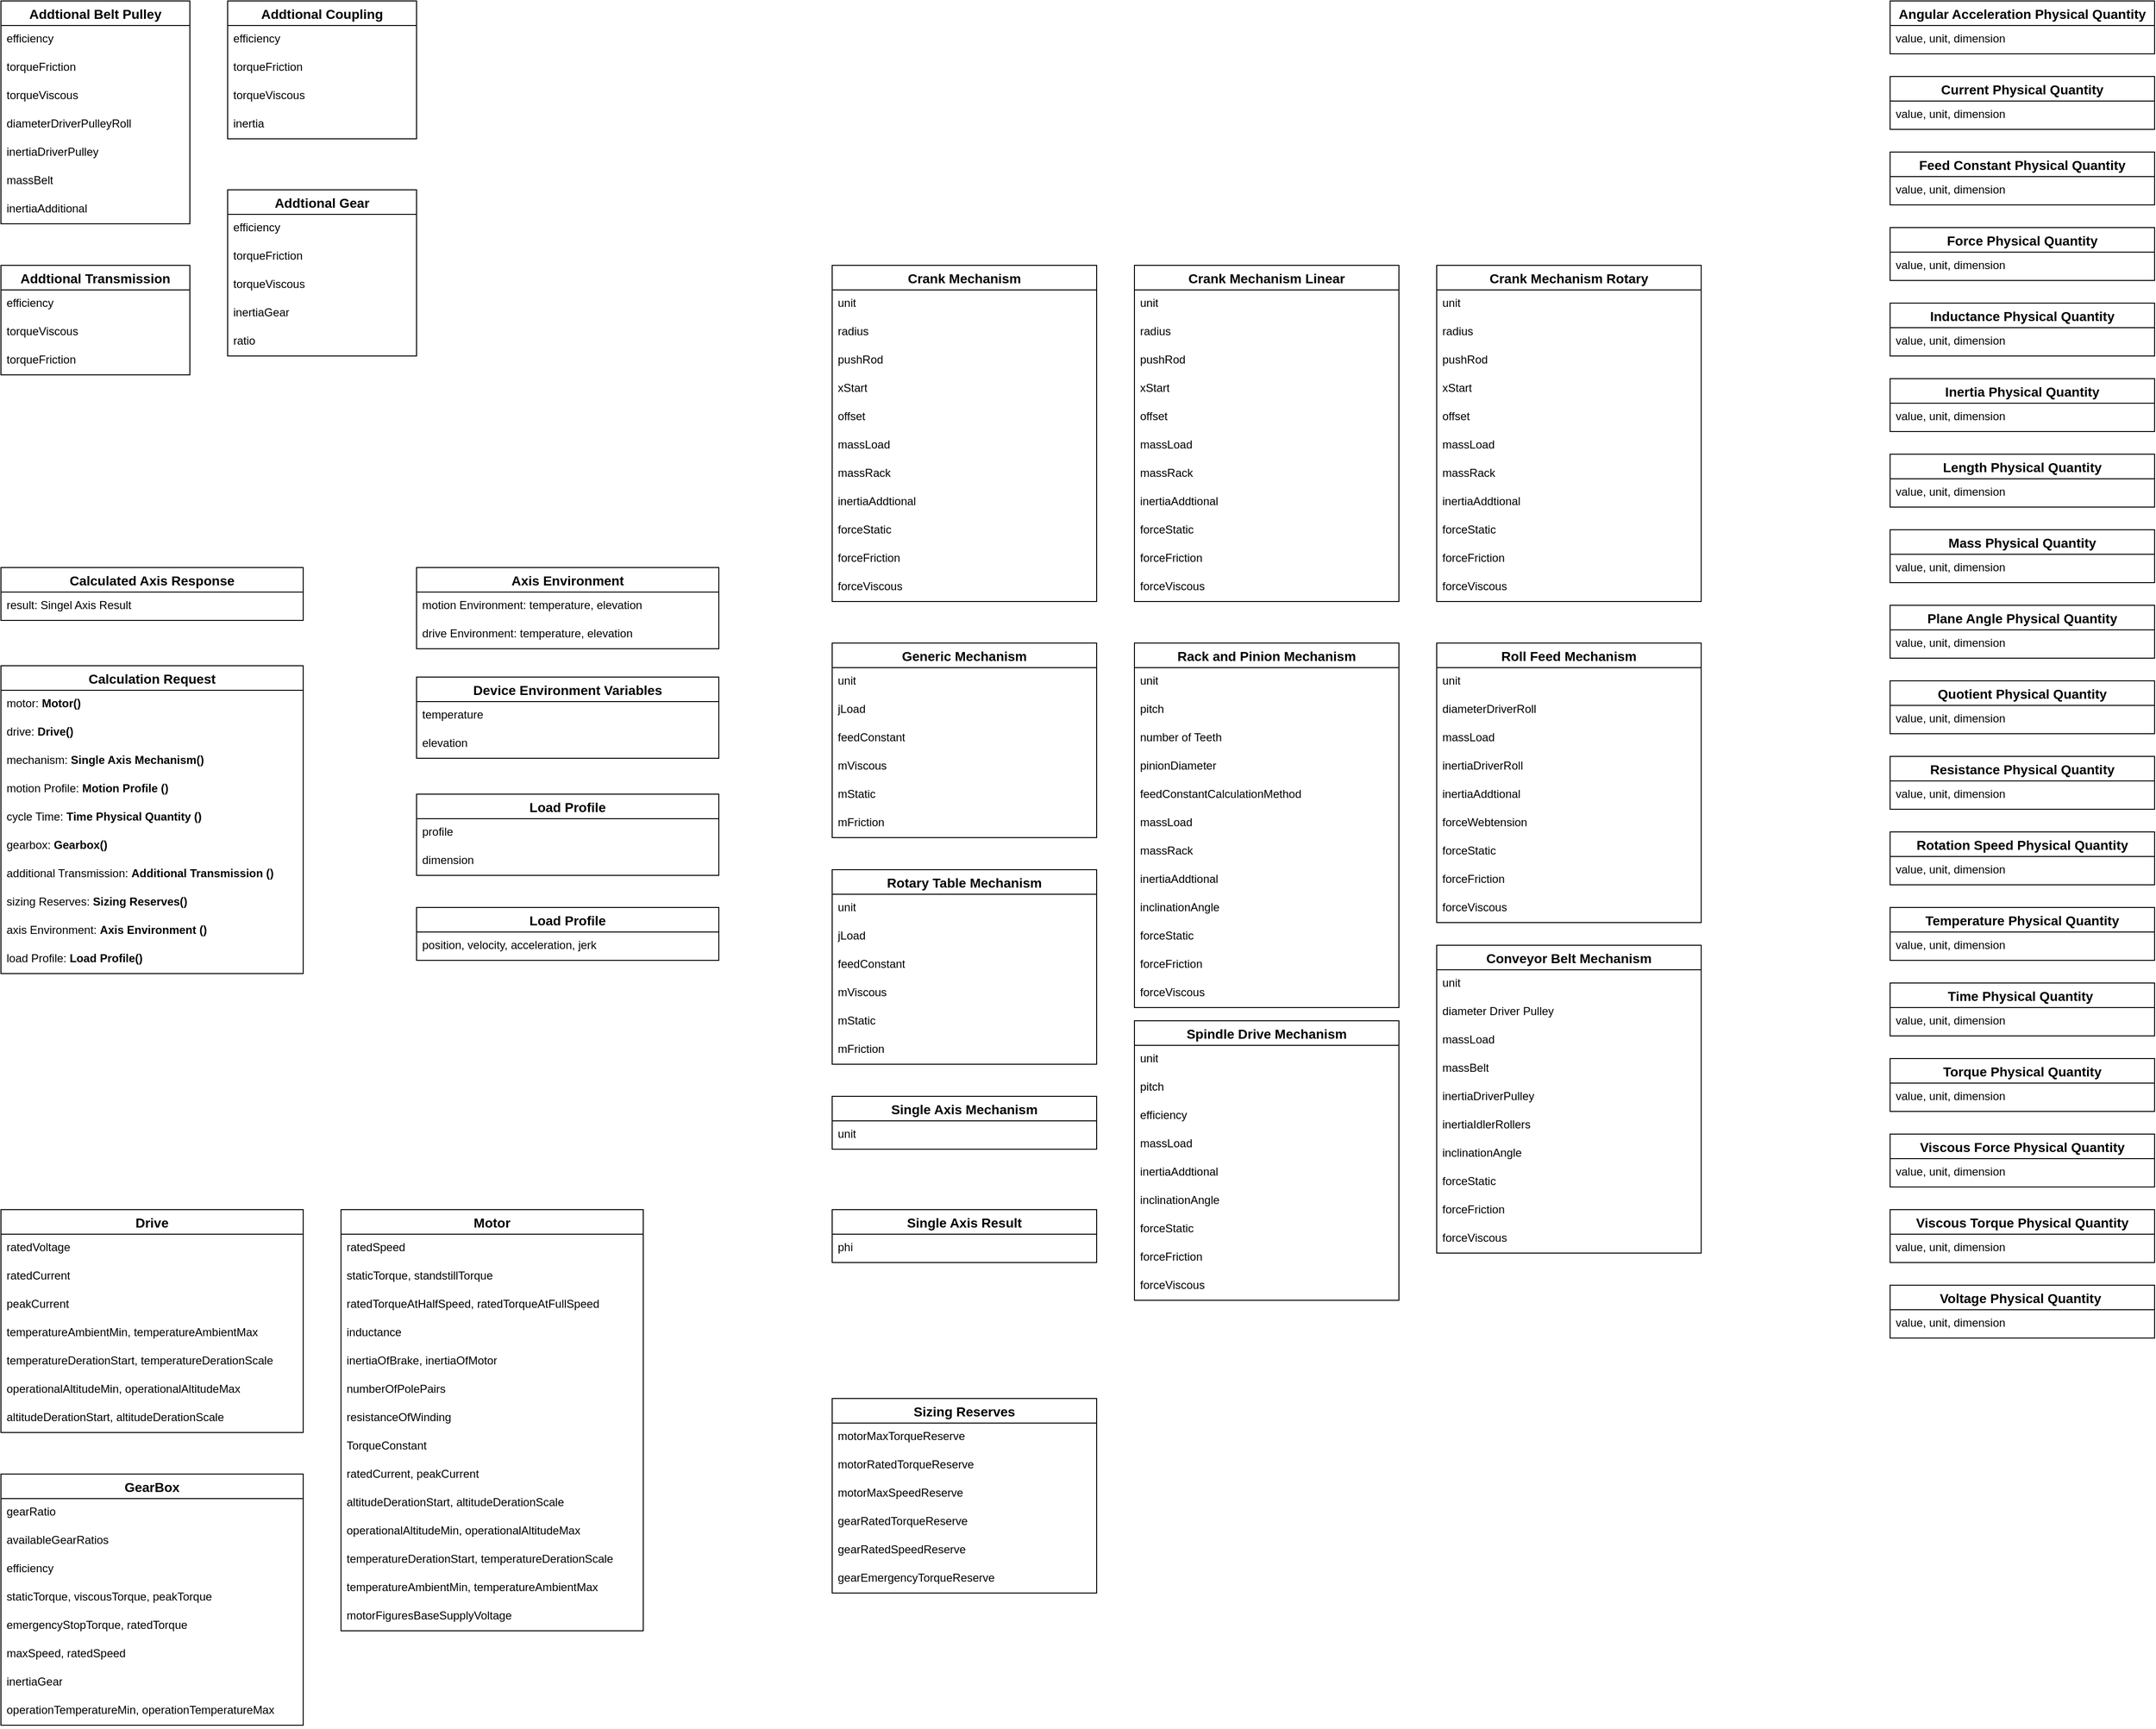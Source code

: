 <mxfile version="24.2.3" type="github">
  <diagram name="Page-1" id="EHrEFTinhFLgnicq1KQY">
    <mxGraphModel dx="2206" dy="1214" grid="1" gridSize="10" guides="1" tooltips="1" connect="1" arrows="1" fold="1" page="1" pageScale="1" pageWidth="2339" pageHeight="3300" math="0" shadow="0">
      <root>
        <mxCell id="0" />
        <mxCell id="1" parent="0" />
        <mxCell id="KYpcjjvEXtdcIM45c5xp-6" value="Addtional Belt Pulley" style="swimlane;fontStyle=1;childLayout=stackLayout;horizontal=1;startSize=26;horizontalStack=0;resizeParent=1;resizeParentMax=0;resizeLast=0;collapsible=1;marginBottom=0;align=center;fontSize=14;" parent="1" vertex="1">
          <mxGeometry x="40" y="40" width="200" height="236" as="geometry" />
        </mxCell>
        <mxCell id="KYpcjjvEXtdcIM45c5xp-13" value="efficiency&lt;span class=&quot;eusoft-eudic-chrome-extension-translate-content&quot;&gt;&lt;/span&gt;" style="text;strokeColor=none;fillColor=none;spacingLeft=4;spacingRight=4;overflow=hidden;rotatable=0;points=[[0,0.5],[1,0.5]];portConstraint=eastwest;fontSize=12;whiteSpace=wrap;html=1;" parent="KYpcjjvEXtdcIM45c5xp-6" vertex="1">
          <mxGeometry y="26" width="200" height="30" as="geometry" />
        </mxCell>
        <mxCell id="KYpcjjvEXtdcIM45c5xp-14" value="torqueFriction&lt;span class=&quot;eusoft-eudic-chrome-extension-translate-content&quot;&gt;&lt;/span&gt;" style="text;strokeColor=none;fillColor=none;spacingLeft=4;spacingRight=4;overflow=hidden;rotatable=0;points=[[0,0.5],[1,0.5]];portConstraint=eastwest;fontSize=12;whiteSpace=wrap;html=1;" parent="KYpcjjvEXtdcIM45c5xp-6" vertex="1">
          <mxGeometry y="56" width="200" height="30" as="geometry" />
        </mxCell>
        <mxCell id="6oLbl9eXqUerqtTEfw1C-27" value="torqueViscous&lt;span class=&quot;eusoft-eudic-chrome-extension-translate-content&quot;&gt;&lt;/span&gt;" style="text;strokeColor=none;fillColor=none;spacingLeft=4;spacingRight=4;overflow=hidden;rotatable=0;points=[[0,0.5],[1,0.5]];portConstraint=eastwest;fontSize=12;whiteSpace=wrap;html=1;" parent="KYpcjjvEXtdcIM45c5xp-6" vertex="1">
          <mxGeometry y="86" width="200" height="30" as="geometry" />
        </mxCell>
        <mxCell id="KYpcjjvEXtdcIM45c5xp-7" value="diameterDriverPulleyRoll" style="text;strokeColor=none;fillColor=none;spacingLeft=4;spacingRight=4;overflow=hidden;rotatable=0;points=[[0,0.5],[1,0.5]];portConstraint=eastwest;fontSize=12;whiteSpace=wrap;html=1;" parent="KYpcjjvEXtdcIM45c5xp-6" vertex="1">
          <mxGeometry y="116" width="200" height="30" as="geometry" />
        </mxCell>
        <mxCell id="KYpcjjvEXtdcIM45c5xp-8" value="inertiaDriverPulley" style="text;strokeColor=none;fillColor=none;spacingLeft=4;spacingRight=4;overflow=hidden;rotatable=0;points=[[0,0.5],[1,0.5]];portConstraint=eastwest;fontSize=12;whiteSpace=wrap;html=1;" parent="KYpcjjvEXtdcIM45c5xp-6" vertex="1">
          <mxGeometry y="146" width="200" height="30" as="geometry" />
        </mxCell>
        <mxCell id="KYpcjjvEXtdcIM45c5xp-11" value="massBelt" style="text;strokeColor=none;fillColor=none;spacingLeft=4;spacingRight=4;overflow=hidden;rotatable=0;points=[[0,0.5],[1,0.5]];portConstraint=eastwest;fontSize=12;whiteSpace=wrap;html=1;" parent="KYpcjjvEXtdcIM45c5xp-6" vertex="1">
          <mxGeometry y="176" width="200" height="30" as="geometry" />
        </mxCell>
        <mxCell id="KYpcjjvEXtdcIM45c5xp-12" value="inertiaAdditional" style="text;strokeColor=none;fillColor=none;spacingLeft=4;spacingRight=4;overflow=hidden;rotatable=0;points=[[0,0.5],[1,0.5]];portConstraint=eastwest;fontSize=12;whiteSpace=wrap;html=1;" parent="KYpcjjvEXtdcIM45c5xp-6" vertex="1">
          <mxGeometry y="206" width="200" height="30" as="geometry" />
        </mxCell>
        <mxCell id="6oLbl9eXqUerqtTEfw1C-1" value="Addtional Coupling" style="swimlane;fontStyle=1;childLayout=stackLayout;horizontal=1;startSize=26;horizontalStack=0;resizeParent=1;resizeParentMax=0;resizeLast=0;collapsible=1;marginBottom=0;align=center;fontSize=14;" parent="1" vertex="1">
          <mxGeometry x="280" y="40" width="200" height="146" as="geometry" />
        </mxCell>
        <mxCell id="6oLbl9eXqUerqtTEfw1C-2" value="efficiency&lt;span class=&quot;eusoft-eudic-chrome-extension-translate-content&quot;&gt;&lt;/span&gt;" style="text;strokeColor=none;fillColor=none;spacingLeft=4;spacingRight=4;overflow=hidden;rotatable=0;points=[[0,0.5],[1,0.5]];portConstraint=eastwest;fontSize=12;whiteSpace=wrap;html=1;" parent="6oLbl9eXqUerqtTEfw1C-1" vertex="1">
          <mxGeometry y="26" width="200" height="30" as="geometry" />
        </mxCell>
        <mxCell id="6oLbl9eXqUerqtTEfw1C-3" value="torqueFriction&lt;span class=&quot;eusoft-eudic-chrome-extension-translate-content&quot;&gt;&lt;/span&gt;" style="text;strokeColor=none;fillColor=none;spacingLeft=4;spacingRight=4;overflow=hidden;rotatable=0;points=[[0,0.5],[1,0.5]];portConstraint=eastwest;fontSize=12;whiteSpace=wrap;html=1;" parent="6oLbl9eXqUerqtTEfw1C-1" vertex="1">
          <mxGeometry y="56" width="200" height="30" as="geometry" />
        </mxCell>
        <mxCell id="6oLbl9eXqUerqtTEfw1C-29" value="torqueViscous&lt;span class=&quot;eusoft-eudic-chrome-extension-translate-content&quot;&gt;&lt;/span&gt;" style="text;strokeColor=none;fillColor=none;spacingLeft=4;spacingRight=4;overflow=hidden;rotatable=0;points=[[0,0.5],[1,0.5]];portConstraint=eastwest;fontSize=12;whiteSpace=wrap;html=1;" parent="6oLbl9eXqUerqtTEfw1C-1" vertex="1">
          <mxGeometry y="86" width="200" height="30" as="geometry" />
        </mxCell>
        <mxCell id="6oLbl9eXqUerqtTEfw1C-7" value="inertia" style="text;strokeColor=none;fillColor=none;spacingLeft=4;spacingRight=4;overflow=hidden;rotatable=0;points=[[0,0.5],[1,0.5]];portConstraint=eastwest;fontSize=12;whiteSpace=wrap;html=1;" parent="6oLbl9eXqUerqtTEfw1C-1" vertex="1">
          <mxGeometry y="116" width="200" height="30" as="geometry" />
        </mxCell>
        <mxCell id="6oLbl9eXqUerqtTEfw1C-8" value="Addtional Gear" style="swimlane;fontStyle=1;childLayout=stackLayout;horizontal=1;startSize=26;horizontalStack=0;resizeParent=1;resizeParentMax=0;resizeLast=0;collapsible=1;marginBottom=0;align=center;fontSize=14;" parent="1" vertex="1">
          <mxGeometry x="280" y="240" width="200" height="176" as="geometry" />
        </mxCell>
        <mxCell id="6oLbl9eXqUerqtTEfw1C-9" value="efficiency&lt;span class=&quot;eusoft-eudic-chrome-extension-translate-content&quot;&gt;&lt;/span&gt;" style="text;strokeColor=none;fillColor=none;spacingLeft=4;spacingRight=4;overflow=hidden;rotatable=0;points=[[0,0.5],[1,0.5]];portConstraint=eastwest;fontSize=12;whiteSpace=wrap;html=1;" parent="6oLbl9eXqUerqtTEfw1C-8" vertex="1">
          <mxGeometry y="26" width="200" height="30" as="geometry" />
        </mxCell>
        <mxCell id="6oLbl9eXqUerqtTEfw1C-10" value="torqueFriction&lt;br&gt;&lt;span class=&quot;eusoft-eudic-chrome-extension-translate-content&quot;&gt;&lt;/span&gt;" style="text;strokeColor=none;fillColor=none;spacingLeft=4;spacingRight=4;overflow=hidden;rotatable=0;points=[[0,0.5],[1,0.5]];portConstraint=eastwest;fontSize=12;whiteSpace=wrap;html=1;" parent="6oLbl9eXqUerqtTEfw1C-8" vertex="1">
          <mxGeometry y="56" width="200" height="30" as="geometry" />
        </mxCell>
        <mxCell id="6oLbl9eXqUerqtTEfw1C-28" value="torqueViscous&lt;span class=&quot;eusoft-eudic-chrome-extension-translate-content&quot;&gt;&lt;/span&gt;" style="text;strokeColor=none;fillColor=none;spacingLeft=4;spacingRight=4;overflow=hidden;rotatable=0;points=[[0,0.5],[1,0.5]];portConstraint=eastwest;fontSize=12;whiteSpace=wrap;html=1;" parent="6oLbl9eXqUerqtTEfw1C-8" vertex="1">
          <mxGeometry y="86" width="200" height="30" as="geometry" />
        </mxCell>
        <mxCell id="6oLbl9eXqUerqtTEfw1C-12" value="inertiaGear" style="text;strokeColor=none;fillColor=none;spacingLeft=4;spacingRight=4;overflow=hidden;rotatable=0;points=[[0,0.5],[1,0.5]];portConstraint=eastwest;fontSize=12;whiteSpace=wrap;html=1;" parent="6oLbl9eXqUerqtTEfw1C-8" vertex="1">
          <mxGeometry y="116" width="200" height="30" as="geometry" />
        </mxCell>
        <mxCell id="6oLbl9eXqUerqtTEfw1C-13" value="ratio" style="text;strokeColor=none;fillColor=none;spacingLeft=4;spacingRight=4;overflow=hidden;rotatable=0;points=[[0,0.5],[1,0.5]];portConstraint=eastwest;fontSize=12;whiteSpace=wrap;html=1;" parent="6oLbl9eXqUerqtTEfw1C-8" vertex="1">
          <mxGeometry y="146" width="200" height="30" as="geometry" />
        </mxCell>
        <mxCell id="6oLbl9eXqUerqtTEfw1C-15" value="Addtional Transmission" style="swimlane;fontStyle=1;childLayout=stackLayout;horizontal=1;startSize=26;horizontalStack=0;resizeParent=1;resizeParentMax=0;resizeLast=0;collapsible=1;marginBottom=0;align=center;fontSize=14;" parent="1" vertex="1">
          <mxGeometry x="40" y="320" width="200" height="116" as="geometry" />
        </mxCell>
        <mxCell id="6oLbl9eXqUerqtTEfw1C-16" value="efficiency&lt;span class=&quot;eusoft-eudic-chrome-extension-translate-content&quot;&gt;&lt;/span&gt;" style="text;strokeColor=none;fillColor=none;spacingLeft=4;spacingRight=4;overflow=hidden;rotatable=0;points=[[0,0.5],[1,0.5]];portConstraint=eastwest;fontSize=12;whiteSpace=wrap;html=1;" parent="6oLbl9eXqUerqtTEfw1C-15" vertex="1">
          <mxGeometry y="26" width="200" height="30" as="geometry" />
        </mxCell>
        <mxCell id="AmN6tO1Q4sI-qgZyygm_-1" value="torqueViscous&lt;span class=&quot;eusoft-eudic-chrome-extension-translate-content&quot;&gt;&lt;/span&gt;" style="text;strokeColor=none;fillColor=none;spacingLeft=4;spacingRight=4;overflow=hidden;rotatable=0;points=[[0,0.5],[1,0.5]];portConstraint=eastwest;fontSize=12;whiteSpace=wrap;html=1;" vertex="1" parent="6oLbl9eXqUerqtTEfw1C-15">
          <mxGeometry y="56" width="200" height="30" as="geometry" />
        </mxCell>
        <mxCell id="6oLbl9eXqUerqtTEfw1C-17" value="torqueFriction&lt;span class=&quot;eusoft-eudic-chrome-extension-translate-content&quot;&gt;&lt;/span&gt;" style="text;strokeColor=none;fillColor=none;spacingLeft=4;spacingRight=4;overflow=hidden;rotatable=0;points=[[0,0.5],[1,0.5]];portConstraint=eastwest;fontSize=12;whiteSpace=wrap;html=1;" parent="6oLbl9eXqUerqtTEfw1C-15" vertex="1">
          <mxGeometry y="86" width="200" height="30" as="geometry" />
        </mxCell>
        <mxCell id="6oLbl9eXqUerqtTEfw1C-19" value="Angular Acceleration Physical Quantity" style="swimlane;fontStyle=1;childLayout=stackLayout;horizontal=1;startSize=26;horizontalStack=0;resizeParent=1;resizeParentMax=0;resizeLast=0;collapsible=1;marginBottom=0;align=center;fontSize=14;" parent="1" vertex="1">
          <mxGeometry x="2040" y="40" width="280" height="56" as="geometry" />
        </mxCell>
        <mxCell id="6oLbl9eXqUerqtTEfw1C-20" value="value, unit, dimension&lt;span class=&quot;eusoft-eudic-chrome-extension-translate-content&quot;&gt;&lt;/span&gt;" style="text;strokeColor=none;fillColor=none;spacingLeft=4;spacingRight=4;overflow=hidden;rotatable=0;points=[[0,0.5],[1,0.5]];portConstraint=eastwest;fontSize=12;whiteSpace=wrap;html=1;" parent="6oLbl9eXqUerqtTEfw1C-19" vertex="1">
          <mxGeometry y="26" width="280" height="30" as="geometry" />
        </mxCell>
        <mxCell id="6oLbl9eXqUerqtTEfw1C-23" value="Axis Environment" style="swimlane;fontStyle=1;childLayout=stackLayout;horizontal=1;startSize=26;horizontalStack=0;resizeParent=1;resizeParentMax=0;resizeLast=0;collapsible=1;marginBottom=0;align=center;fontSize=14;" parent="1" vertex="1">
          <mxGeometry x="480" y="640" width="320" height="86" as="geometry" />
        </mxCell>
        <mxCell id="6oLbl9eXqUerqtTEfw1C-24" value="motion Environment: temperature, elevation&lt;span class=&quot;eusoft-eudic-chrome-extension-translate-content&quot;&gt;&lt;/span&gt;" style="text;strokeColor=none;fillColor=none;spacingLeft=4;spacingRight=4;overflow=hidden;rotatable=0;points=[[0,0.5],[1,0.5]];portConstraint=eastwest;fontSize=12;whiteSpace=wrap;html=1;" parent="6oLbl9eXqUerqtTEfw1C-23" vertex="1">
          <mxGeometry y="26" width="320" height="30" as="geometry" />
        </mxCell>
        <mxCell id="6oLbl9eXqUerqtTEfw1C-25" value="drive Environment: temperature, elevation" style="text;strokeColor=none;fillColor=none;spacingLeft=4;spacingRight=4;overflow=hidden;rotatable=0;points=[[0,0.5],[1,0.5]];portConstraint=eastwest;fontSize=12;whiteSpace=wrap;html=1;" parent="6oLbl9eXqUerqtTEfw1C-23" vertex="1">
          <mxGeometry y="56" width="320" height="30" as="geometry" />
        </mxCell>
        <mxCell id="AmN6tO1Q4sI-qgZyygm_-2" value="Calculated Axis Response" style="swimlane;fontStyle=1;childLayout=stackLayout;horizontal=1;startSize=26;horizontalStack=0;resizeParent=1;resizeParentMax=0;resizeLast=0;collapsible=1;marginBottom=0;align=center;fontSize=14;" vertex="1" parent="1">
          <mxGeometry x="40" y="640" width="320" height="56" as="geometry" />
        </mxCell>
        <mxCell id="AmN6tO1Q4sI-qgZyygm_-3" value="result: Singel Axis Result&lt;span class=&quot;eusoft-eudic-chrome-extension-translate-content&quot;&gt;&lt;/span&gt;" style="text;strokeColor=none;fillColor=none;spacingLeft=4;spacingRight=4;overflow=hidden;rotatable=0;points=[[0,0.5],[1,0.5]];portConstraint=eastwest;fontSize=12;whiteSpace=wrap;html=1;" vertex="1" parent="AmN6tO1Q4sI-qgZyygm_-2">
          <mxGeometry y="26" width="320" height="30" as="geometry" />
        </mxCell>
        <mxCell id="AmN6tO1Q4sI-qgZyygm_-5" value="Calculation Request" style="swimlane;fontStyle=1;childLayout=stackLayout;horizontal=1;startSize=26;horizontalStack=0;resizeParent=1;resizeParentMax=0;resizeLast=0;collapsible=1;marginBottom=0;align=center;fontSize=14;" vertex="1" parent="1">
          <mxGeometry x="40" y="744" width="320" height="326" as="geometry" />
        </mxCell>
        <mxCell id="AmN6tO1Q4sI-qgZyygm_-6" value="motor: &lt;b&gt;Motor()&lt;/b&gt;&lt;span class=&quot;eusoft-eudic-chrome-extension-translate-content&quot;&gt;&lt;/span&gt;" style="text;strokeColor=none;fillColor=none;spacingLeft=4;spacingRight=4;overflow=hidden;rotatable=0;points=[[0,0.5],[1,0.5]];portConstraint=eastwest;fontSize=12;whiteSpace=wrap;html=1;" vertex="1" parent="AmN6tO1Q4sI-qgZyygm_-5">
          <mxGeometry y="26" width="320" height="30" as="geometry" />
        </mxCell>
        <mxCell id="AmN6tO1Q4sI-qgZyygm_-11" value="drive: &lt;b&gt;Drive()&lt;/b&gt;&lt;span class=&quot;eusoft-eudic-chrome-extension-translate-content&quot;&gt;&lt;/span&gt;" style="text;strokeColor=none;fillColor=none;spacingLeft=4;spacingRight=4;overflow=hidden;rotatable=0;points=[[0,0.5],[1,0.5]];portConstraint=eastwest;fontSize=12;whiteSpace=wrap;html=1;" vertex="1" parent="AmN6tO1Q4sI-qgZyygm_-5">
          <mxGeometry y="56" width="320" height="30" as="geometry" />
        </mxCell>
        <mxCell id="AmN6tO1Q4sI-qgZyygm_-8" value="mechanism: &lt;b&gt;Single Axis Mechanism()&lt;/b&gt;&lt;span class=&quot;eusoft-eudic-chrome-extension-translate-content&quot;&gt;&lt;/span&gt;" style="text;strokeColor=none;fillColor=none;spacingLeft=4;spacingRight=4;overflow=hidden;rotatable=0;points=[[0,0.5],[1,0.5]];portConstraint=eastwest;fontSize=12;whiteSpace=wrap;html=1;" vertex="1" parent="AmN6tO1Q4sI-qgZyygm_-5">
          <mxGeometry y="86" width="320" height="30" as="geometry" />
        </mxCell>
        <mxCell id="AmN6tO1Q4sI-qgZyygm_-10" value="motion Profile: &lt;b&gt;Motion Profile ()&lt;/b&gt;" style="text;strokeColor=none;fillColor=none;spacingLeft=4;spacingRight=4;overflow=hidden;rotatable=0;points=[[0,0.5],[1,0.5]];portConstraint=eastwest;fontSize=12;whiteSpace=wrap;html=1;" vertex="1" parent="AmN6tO1Q4sI-qgZyygm_-5">
          <mxGeometry y="116" width="320" height="30" as="geometry" />
        </mxCell>
        <mxCell id="AmN6tO1Q4sI-qgZyygm_-9" value="cycle Time: &lt;b&gt;Time Physical Quantity ()&lt;/b&gt;&lt;span class=&quot;eusoft-eudic-chrome-extension-translate-content&quot;&gt;&lt;/span&gt;" style="text;strokeColor=none;fillColor=none;spacingLeft=4;spacingRight=4;overflow=hidden;rotatable=0;points=[[0,0.5],[1,0.5]];portConstraint=eastwest;fontSize=12;whiteSpace=wrap;html=1;" vertex="1" parent="AmN6tO1Q4sI-qgZyygm_-5">
          <mxGeometry y="146" width="320" height="30" as="geometry" />
        </mxCell>
        <mxCell id="AmN6tO1Q4sI-qgZyygm_-7" value="gearbox: &lt;b&gt;Gearbox()&lt;/b&gt;&lt;span class=&quot;eusoft-eudic-chrome-extension-translate-content&quot;&gt;&lt;/span&gt;" style="text;strokeColor=none;fillColor=none;spacingLeft=4;spacingRight=4;overflow=hidden;rotatable=0;points=[[0,0.5],[1,0.5]];portConstraint=eastwest;fontSize=12;whiteSpace=wrap;html=1;" vertex="1" parent="AmN6tO1Q4sI-qgZyygm_-5">
          <mxGeometry y="176" width="320" height="30" as="geometry" />
        </mxCell>
        <mxCell id="AmN6tO1Q4sI-qgZyygm_-13" value="additional Transmission: &lt;b&gt;Additional Transmission ()&lt;/b&gt;&lt;span class=&quot;eusoft-eudic-chrome-extension-translate-content&quot;&gt;&lt;/span&gt;" style="text;strokeColor=none;fillColor=none;spacingLeft=4;spacingRight=4;overflow=hidden;rotatable=0;points=[[0,0.5],[1,0.5]];portConstraint=eastwest;fontSize=12;whiteSpace=wrap;html=1;" vertex="1" parent="AmN6tO1Q4sI-qgZyygm_-5">
          <mxGeometry y="206" width="320" height="30" as="geometry" />
        </mxCell>
        <mxCell id="AmN6tO1Q4sI-qgZyygm_-15" value="sizing Reserves: &lt;b&gt;Sizing Reserves()&lt;/b&gt;&lt;span class=&quot;eusoft-eudic-chrome-extension-translate-content&quot;&gt;&lt;/span&gt;" style="text;strokeColor=none;fillColor=none;spacingLeft=4;spacingRight=4;overflow=hidden;rotatable=0;points=[[0,0.5],[1,0.5]];portConstraint=eastwest;fontSize=12;whiteSpace=wrap;html=1;" vertex="1" parent="AmN6tO1Q4sI-qgZyygm_-5">
          <mxGeometry y="236" width="320" height="30" as="geometry" />
        </mxCell>
        <mxCell id="AmN6tO1Q4sI-qgZyygm_-14" value="axis Environment: &lt;b&gt;Axis Environment ()&lt;/b&gt;&lt;span class=&quot;eusoft-eudic-chrome-extension-translate-content&quot;&gt;&lt;/span&gt;" style="text;strokeColor=none;fillColor=none;spacingLeft=4;spacingRight=4;overflow=hidden;rotatable=0;points=[[0,0.5],[1,0.5]];portConstraint=eastwest;fontSize=12;whiteSpace=wrap;html=1;" vertex="1" parent="AmN6tO1Q4sI-qgZyygm_-5">
          <mxGeometry y="266" width="320" height="30" as="geometry" />
        </mxCell>
        <mxCell id="AmN6tO1Q4sI-qgZyygm_-12" value="load Profile: &lt;b&gt;Load Profile()&lt;/b&gt;&lt;span class=&quot;eusoft-eudic-chrome-extension-translate-content&quot;&gt;&lt;/span&gt;" style="text;strokeColor=none;fillColor=none;spacingLeft=4;spacingRight=4;overflow=hidden;rotatable=0;points=[[0,0.5],[1,0.5]];portConstraint=eastwest;fontSize=12;whiteSpace=wrap;html=1;" vertex="1" parent="AmN6tO1Q4sI-qgZyygm_-5">
          <mxGeometry y="296" width="320" height="30" as="geometry" />
        </mxCell>
        <mxCell id="AmN6tO1Q4sI-qgZyygm_-16" value="Conveyor Belt Mechanism" style="swimlane;fontStyle=1;childLayout=stackLayout;horizontal=1;startSize=26;horizontalStack=0;resizeParent=1;resizeParentMax=0;resizeLast=0;collapsible=1;marginBottom=0;align=center;fontSize=14;" vertex="1" parent="1">
          <mxGeometry x="1560" y="1040" width="280" height="326" as="geometry" />
        </mxCell>
        <mxCell id="AmN6tO1Q4sI-qgZyygm_-17" value="unit&lt;span class=&quot;eusoft-eudic-chrome-extension-translate-content&quot;&gt;&lt;/span&gt;" style="text;strokeColor=none;fillColor=none;spacingLeft=4;spacingRight=4;overflow=hidden;rotatable=0;points=[[0,0.5],[1,0.5]];portConstraint=eastwest;fontSize=12;whiteSpace=wrap;html=1;" vertex="1" parent="AmN6tO1Q4sI-qgZyygm_-16">
          <mxGeometry y="26" width="280" height="30" as="geometry" />
        </mxCell>
        <mxCell id="AmN6tO1Q4sI-qgZyygm_-21" value="diameter Driver Pulley&lt;span class=&quot;eusoft-eudic-chrome-extension-translate-content&quot;&gt;&lt;/span&gt;" style="text;strokeColor=none;fillColor=none;spacingLeft=4;spacingRight=4;overflow=hidden;rotatable=0;points=[[0,0.5],[1,0.5]];portConstraint=eastwest;fontSize=12;whiteSpace=wrap;html=1;" vertex="1" parent="AmN6tO1Q4sI-qgZyygm_-16">
          <mxGeometry y="56" width="280" height="30" as="geometry" />
        </mxCell>
        <mxCell id="AmN6tO1Q4sI-qgZyygm_-24" value="massLoad&lt;span class=&quot;eusoft-eudic-chrome-extension-translate-content&quot;&gt;&lt;/span&gt;" style="text;strokeColor=none;fillColor=none;spacingLeft=4;spacingRight=4;overflow=hidden;rotatable=0;points=[[0,0.5],[1,0.5]];portConstraint=eastwest;fontSize=12;whiteSpace=wrap;html=1;" vertex="1" parent="AmN6tO1Q4sI-qgZyygm_-16">
          <mxGeometry y="86" width="280" height="30" as="geometry" />
        </mxCell>
        <mxCell id="AmN6tO1Q4sI-qgZyygm_-23" value="massBelt&lt;span class=&quot;eusoft-eudic-chrome-extension-translate-content&quot;&gt;&lt;/span&gt;" style="text;strokeColor=none;fillColor=none;spacingLeft=4;spacingRight=4;overflow=hidden;rotatable=0;points=[[0,0.5],[1,0.5]];portConstraint=eastwest;fontSize=12;whiteSpace=wrap;html=1;" vertex="1" parent="AmN6tO1Q4sI-qgZyygm_-16">
          <mxGeometry y="116" width="280" height="30" as="geometry" />
        </mxCell>
        <mxCell id="AmN6tO1Q4sI-qgZyygm_-22" value="inertiaDriverPulley&lt;span class=&quot;eusoft-eudic-chrome-extension-translate-content&quot;&gt;&lt;/span&gt;" style="text;strokeColor=none;fillColor=none;spacingLeft=4;spacingRight=4;overflow=hidden;rotatable=0;points=[[0,0.5],[1,0.5]];portConstraint=eastwest;fontSize=12;whiteSpace=wrap;html=1;" vertex="1" parent="AmN6tO1Q4sI-qgZyygm_-16">
          <mxGeometry y="146" width="280" height="30" as="geometry" />
        </mxCell>
        <mxCell id="AmN6tO1Q4sI-qgZyygm_-20" value="inertiaIdlerRollers&lt;span class=&quot;eusoft-eudic-chrome-extension-translate-content&quot;&gt;&lt;/span&gt;" style="text;strokeColor=none;fillColor=none;spacingLeft=4;spacingRight=4;overflow=hidden;rotatable=0;points=[[0,0.5],[1,0.5]];portConstraint=eastwest;fontSize=12;whiteSpace=wrap;html=1;" vertex="1" parent="AmN6tO1Q4sI-qgZyygm_-16">
          <mxGeometry y="176" width="280" height="30" as="geometry" />
        </mxCell>
        <mxCell id="AmN6tO1Q4sI-qgZyygm_-19" value="inclinationAngle&lt;span class=&quot;eusoft-eudic-chrome-extension-translate-content&quot;&gt;&lt;/span&gt;" style="text;strokeColor=none;fillColor=none;spacingLeft=4;spacingRight=4;overflow=hidden;rotatable=0;points=[[0,0.5],[1,0.5]];portConstraint=eastwest;fontSize=12;whiteSpace=wrap;html=1;" vertex="1" parent="AmN6tO1Q4sI-qgZyygm_-16">
          <mxGeometry y="206" width="280" height="30" as="geometry" />
        </mxCell>
        <mxCell id="AmN6tO1Q4sI-qgZyygm_-18" value="forceStatic&lt;span class=&quot;eusoft-eudic-chrome-extension-translate-content&quot;&gt;&lt;/span&gt;" style="text;strokeColor=none;fillColor=none;spacingLeft=4;spacingRight=4;overflow=hidden;rotatable=0;points=[[0,0.5],[1,0.5]];portConstraint=eastwest;fontSize=12;whiteSpace=wrap;html=1;" vertex="1" parent="AmN6tO1Q4sI-qgZyygm_-16">
          <mxGeometry y="236" width="280" height="30" as="geometry" />
        </mxCell>
        <mxCell id="AmN6tO1Q4sI-qgZyygm_-25" value="forceFriction&lt;span class=&quot;eusoft-eudic-chrome-extension-translate-content&quot;&gt;&lt;/span&gt;" style="text;strokeColor=none;fillColor=none;spacingLeft=4;spacingRight=4;overflow=hidden;rotatable=0;points=[[0,0.5],[1,0.5]];portConstraint=eastwest;fontSize=12;whiteSpace=wrap;html=1;" vertex="1" parent="AmN6tO1Q4sI-qgZyygm_-16">
          <mxGeometry y="266" width="280" height="30" as="geometry" />
        </mxCell>
        <mxCell id="AmN6tO1Q4sI-qgZyygm_-26" value="forceViscous&lt;span class=&quot;eusoft-eudic-chrome-extension-translate-content&quot;&gt;&lt;/span&gt;" style="text;strokeColor=none;fillColor=none;spacingLeft=4;spacingRight=4;overflow=hidden;rotatable=0;points=[[0,0.5],[1,0.5]];portConstraint=eastwest;fontSize=12;whiteSpace=wrap;html=1;" vertex="1" parent="AmN6tO1Q4sI-qgZyygm_-16">
          <mxGeometry y="296" width="280" height="30" as="geometry" />
        </mxCell>
        <mxCell id="AmN6tO1Q4sI-qgZyygm_-27" value="Crank Mechanism" style="swimlane;fontStyle=1;childLayout=stackLayout;horizontal=1;startSize=26;horizontalStack=0;resizeParent=1;resizeParentMax=0;resizeLast=0;collapsible=1;marginBottom=0;align=center;fontSize=14;" vertex="1" parent="1">
          <mxGeometry x="920" y="320" width="280" height="356" as="geometry" />
        </mxCell>
        <mxCell id="AmN6tO1Q4sI-qgZyygm_-28" value="unit&lt;span class=&quot;eusoft-eudic-chrome-extension-translate-content&quot;&gt;&lt;/span&gt;" style="text;strokeColor=none;fillColor=none;spacingLeft=4;spacingRight=4;overflow=hidden;rotatable=0;points=[[0,0.5],[1,0.5]];portConstraint=eastwest;fontSize=12;whiteSpace=wrap;html=1;" vertex="1" parent="AmN6tO1Q4sI-qgZyygm_-27">
          <mxGeometry y="26" width="280" height="30" as="geometry" />
        </mxCell>
        <mxCell id="AmN6tO1Q4sI-qgZyygm_-29" value="radius&lt;span class=&quot;eusoft-eudic-chrome-extension-translate-content&quot;&gt;&lt;/span&gt;" style="text;strokeColor=none;fillColor=none;spacingLeft=4;spacingRight=4;overflow=hidden;rotatable=0;points=[[0,0.5],[1,0.5]];portConstraint=eastwest;fontSize=12;whiteSpace=wrap;html=1;" vertex="1" parent="AmN6tO1Q4sI-qgZyygm_-27">
          <mxGeometry y="56" width="280" height="30" as="geometry" />
        </mxCell>
        <mxCell id="AmN6tO1Q4sI-qgZyygm_-32" value="pushRod&lt;span class=&quot;eusoft-eudic-chrome-extension-translate-content&quot;&gt;&lt;/span&gt;" style="text;strokeColor=none;fillColor=none;spacingLeft=4;spacingRight=4;overflow=hidden;rotatable=0;points=[[0,0.5],[1,0.5]];portConstraint=eastwest;fontSize=12;whiteSpace=wrap;html=1;" vertex="1" parent="AmN6tO1Q4sI-qgZyygm_-27">
          <mxGeometry y="86" width="280" height="30" as="geometry" />
        </mxCell>
        <mxCell id="AmN6tO1Q4sI-qgZyygm_-33" value="xStart&lt;span class=&quot;eusoft-eudic-chrome-extension-translate-content&quot;&gt;&lt;/span&gt;" style="text;strokeColor=none;fillColor=none;spacingLeft=4;spacingRight=4;overflow=hidden;rotatable=0;points=[[0,0.5],[1,0.5]];portConstraint=eastwest;fontSize=12;whiteSpace=wrap;html=1;" vertex="1" parent="AmN6tO1Q4sI-qgZyygm_-27">
          <mxGeometry y="116" width="280" height="30" as="geometry" />
        </mxCell>
        <mxCell id="AmN6tO1Q4sI-qgZyygm_-39" value="offset&lt;span class=&quot;eusoft-eudic-chrome-extension-translate-content&quot;&gt;&lt;/span&gt;" style="text;strokeColor=none;fillColor=none;spacingLeft=4;spacingRight=4;overflow=hidden;rotatable=0;points=[[0,0.5],[1,0.5]];portConstraint=eastwest;fontSize=12;whiteSpace=wrap;html=1;" vertex="1" parent="AmN6tO1Q4sI-qgZyygm_-27">
          <mxGeometry y="146" width="280" height="30" as="geometry" />
        </mxCell>
        <mxCell id="AmN6tO1Q4sI-qgZyygm_-30" value="massLoad&lt;span class=&quot;eusoft-eudic-chrome-extension-translate-content&quot;&gt;&lt;/span&gt;" style="text;strokeColor=none;fillColor=none;spacingLeft=4;spacingRight=4;overflow=hidden;rotatable=0;points=[[0,0.5],[1,0.5]];portConstraint=eastwest;fontSize=12;whiteSpace=wrap;html=1;" vertex="1" parent="AmN6tO1Q4sI-qgZyygm_-27">
          <mxGeometry y="176" width="280" height="30" as="geometry" />
        </mxCell>
        <mxCell id="AmN6tO1Q4sI-qgZyygm_-31" value="massRack&lt;span class=&quot;eusoft-eudic-chrome-extension-translate-content&quot;&gt;&lt;/span&gt;" style="text;strokeColor=none;fillColor=none;spacingLeft=4;spacingRight=4;overflow=hidden;rotatable=0;points=[[0,0.5],[1,0.5]];portConstraint=eastwest;fontSize=12;whiteSpace=wrap;html=1;" vertex="1" parent="AmN6tO1Q4sI-qgZyygm_-27">
          <mxGeometry y="206" width="280" height="30" as="geometry" />
        </mxCell>
        <mxCell id="AmN6tO1Q4sI-qgZyygm_-34" value="inertiaAddtional&lt;span class=&quot;eusoft-eudic-chrome-extension-translate-content&quot;&gt;&lt;/span&gt;" style="text;strokeColor=none;fillColor=none;spacingLeft=4;spacingRight=4;overflow=hidden;rotatable=0;points=[[0,0.5],[1,0.5]];portConstraint=eastwest;fontSize=12;whiteSpace=wrap;html=1;" vertex="1" parent="AmN6tO1Q4sI-qgZyygm_-27">
          <mxGeometry y="236" width="280" height="30" as="geometry" />
        </mxCell>
        <mxCell id="AmN6tO1Q4sI-qgZyygm_-35" value="forceStatic&lt;span class=&quot;eusoft-eudic-chrome-extension-translate-content&quot;&gt;&lt;/span&gt;" style="text;strokeColor=none;fillColor=none;spacingLeft=4;spacingRight=4;overflow=hidden;rotatable=0;points=[[0,0.5],[1,0.5]];portConstraint=eastwest;fontSize=12;whiteSpace=wrap;html=1;" vertex="1" parent="AmN6tO1Q4sI-qgZyygm_-27">
          <mxGeometry y="266" width="280" height="30" as="geometry" />
        </mxCell>
        <mxCell id="AmN6tO1Q4sI-qgZyygm_-36" value="forceFriction&lt;span class=&quot;eusoft-eudic-chrome-extension-translate-content&quot;&gt;&lt;/span&gt;" style="text;strokeColor=none;fillColor=none;spacingLeft=4;spacingRight=4;overflow=hidden;rotatable=0;points=[[0,0.5],[1,0.5]];portConstraint=eastwest;fontSize=12;whiteSpace=wrap;html=1;" vertex="1" parent="AmN6tO1Q4sI-qgZyygm_-27">
          <mxGeometry y="296" width="280" height="30" as="geometry" />
        </mxCell>
        <mxCell id="AmN6tO1Q4sI-qgZyygm_-37" value="forceViscous&lt;span class=&quot;eusoft-eudic-chrome-extension-translate-content&quot;&gt;&lt;/span&gt;" style="text;strokeColor=none;fillColor=none;spacingLeft=4;spacingRight=4;overflow=hidden;rotatable=0;points=[[0,0.5],[1,0.5]];portConstraint=eastwest;fontSize=12;whiteSpace=wrap;html=1;" vertex="1" parent="AmN6tO1Q4sI-qgZyygm_-27">
          <mxGeometry y="326" width="280" height="30" as="geometry" />
        </mxCell>
        <mxCell id="AmN6tO1Q4sI-qgZyygm_-40" value="Rack and Pinion Mechanism" style="swimlane;fontStyle=1;childLayout=stackLayout;horizontal=1;startSize=26;horizontalStack=0;resizeParent=1;resizeParentMax=0;resizeLast=0;collapsible=1;marginBottom=0;align=center;fontSize=14;" vertex="1" parent="1">
          <mxGeometry x="1240" y="720" width="280" height="386" as="geometry" />
        </mxCell>
        <mxCell id="AmN6tO1Q4sI-qgZyygm_-41" value="unit&lt;span class=&quot;eusoft-eudic-chrome-extension-translate-content&quot;&gt;&lt;/span&gt;" style="text;strokeColor=none;fillColor=none;spacingLeft=4;spacingRight=4;overflow=hidden;rotatable=0;points=[[0,0.5],[1,0.5]];portConstraint=eastwest;fontSize=12;whiteSpace=wrap;html=1;" vertex="1" parent="AmN6tO1Q4sI-qgZyygm_-40">
          <mxGeometry y="26" width="280" height="30" as="geometry" />
        </mxCell>
        <mxCell id="AmN6tO1Q4sI-qgZyygm_-42" value="pitch&lt;span class=&quot;eusoft-eudic-chrome-extension-translate-content&quot;&gt;&lt;/span&gt;" style="text;strokeColor=none;fillColor=none;spacingLeft=4;spacingRight=4;overflow=hidden;rotatable=0;points=[[0,0.5],[1,0.5]];portConstraint=eastwest;fontSize=12;whiteSpace=wrap;html=1;" vertex="1" parent="AmN6tO1Q4sI-qgZyygm_-40">
          <mxGeometry y="56" width="280" height="30" as="geometry" />
        </mxCell>
        <mxCell id="AmN6tO1Q4sI-qgZyygm_-43" value="number of Teeth&lt;span class=&quot;eusoft-eudic-chrome-extension-translate-content&quot;&gt;&lt;/span&gt;" style="text;strokeColor=none;fillColor=none;spacingLeft=4;spacingRight=4;overflow=hidden;rotatable=0;points=[[0,0.5],[1,0.5]];portConstraint=eastwest;fontSize=12;whiteSpace=wrap;html=1;" vertex="1" parent="AmN6tO1Q4sI-qgZyygm_-40">
          <mxGeometry y="86" width="280" height="30" as="geometry" />
        </mxCell>
        <mxCell id="AmN6tO1Q4sI-qgZyygm_-44" value="pinionDiameter&lt;span class=&quot;eusoft-eudic-chrome-extension-translate-content&quot;&gt;&lt;/span&gt;" style="text;strokeColor=none;fillColor=none;spacingLeft=4;spacingRight=4;overflow=hidden;rotatable=0;points=[[0,0.5],[1,0.5]];portConstraint=eastwest;fontSize=12;whiteSpace=wrap;html=1;" vertex="1" parent="AmN6tO1Q4sI-qgZyygm_-40">
          <mxGeometry y="116" width="280" height="30" as="geometry" />
        </mxCell>
        <mxCell id="AmN6tO1Q4sI-qgZyygm_-45" value="feedConstantCalculationMethod&lt;span class=&quot;eusoft-eudic-chrome-extension-translate-content&quot;&gt;&lt;/span&gt;" style="text;strokeColor=none;fillColor=none;spacingLeft=4;spacingRight=4;overflow=hidden;rotatable=0;points=[[0,0.5],[1,0.5]];portConstraint=eastwest;fontSize=12;whiteSpace=wrap;html=1;" vertex="1" parent="AmN6tO1Q4sI-qgZyygm_-40">
          <mxGeometry y="146" width="280" height="30" as="geometry" />
        </mxCell>
        <mxCell id="AmN6tO1Q4sI-qgZyygm_-46" value="massLoad&lt;span class=&quot;eusoft-eudic-chrome-extension-translate-content&quot;&gt;&lt;/span&gt;" style="text;strokeColor=none;fillColor=none;spacingLeft=4;spacingRight=4;overflow=hidden;rotatable=0;points=[[0,0.5],[1,0.5]];portConstraint=eastwest;fontSize=12;whiteSpace=wrap;html=1;" vertex="1" parent="AmN6tO1Q4sI-qgZyygm_-40">
          <mxGeometry y="176" width="280" height="30" as="geometry" />
        </mxCell>
        <mxCell id="AmN6tO1Q4sI-qgZyygm_-47" value="massRack&lt;span class=&quot;eusoft-eudic-chrome-extension-translate-content&quot;&gt;&lt;/span&gt;" style="text;strokeColor=none;fillColor=none;spacingLeft=4;spacingRight=4;overflow=hidden;rotatable=0;points=[[0,0.5],[1,0.5]];portConstraint=eastwest;fontSize=12;whiteSpace=wrap;html=1;" vertex="1" parent="AmN6tO1Q4sI-qgZyygm_-40">
          <mxGeometry y="206" width="280" height="30" as="geometry" />
        </mxCell>
        <mxCell id="AmN6tO1Q4sI-qgZyygm_-48" value="inertiaAddtional&lt;span class=&quot;eusoft-eudic-chrome-extension-translate-content&quot;&gt;&lt;/span&gt;" style="text;strokeColor=none;fillColor=none;spacingLeft=4;spacingRight=4;overflow=hidden;rotatable=0;points=[[0,0.5],[1,0.5]];portConstraint=eastwest;fontSize=12;whiteSpace=wrap;html=1;" vertex="1" parent="AmN6tO1Q4sI-qgZyygm_-40">
          <mxGeometry y="236" width="280" height="30" as="geometry" />
        </mxCell>
        <mxCell id="AmN6tO1Q4sI-qgZyygm_-151" value="inclinationAngle&lt;span class=&quot;eusoft-eudic-chrome-extension-translate-content&quot;&gt;&lt;/span&gt;" style="text;strokeColor=none;fillColor=none;spacingLeft=4;spacingRight=4;overflow=hidden;rotatable=0;points=[[0,0.5],[1,0.5]];portConstraint=eastwest;fontSize=12;whiteSpace=wrap;html=1;" vertex="1" parent="AmN6tO1Q4sI-qgZyygm_-40">
          <mxGeometry y="266" width="280" height="30" as="geometry" />
        </mxCell>
        <mxCell id="AmN6tO1Q4sI-qgZyygm_-49" value="forceStatic&lt;span class=&quot;eusoft-eudic-chrome-extension-translate-content&quot;&gt;&lt;/span&gt;" style="text;strokeColor=none;fillColor=none;spacingLeft=4;spacingRight=4;overflow=hidden;rotatable=0;points=[[0,0.5],[1,0.5]];portConstraint=eastwest;fontSize=12;whiteSpace=wrap;html=1;" vertex="1" parent="AmN6tO1Q4sI-qgZyygm_-40">
          <mxGeometry y="296" width="280" height="30" as="geometry" />
        </mxCell>
        <mxCell id="AmN6tO1Q4sI-qgZyygm_-50" value="forceFriction&lt;span class=&quot;eusoft-eudic-chrome-extension-translate-content&quot;&gt;&lt;/span&gt;" style="text;strokeColor=none;fillColor=none;spacingLeft=4;spacingRight=4;overflow=hidden;rotatable=0;points=[[0,0.5],[1,0.5]];portConstraint=eastwest;fontSize=12;whiteSpace=wrap;html=1;" vertex="1" parent="AmN6tO1Q4sI-qgZyygm_-40">
          <mxGeometry y="326" width="280" height="30" as="geometry" />
        </mxCell>
        <mxCell id="AmN6tO1Q4sI-qgZyygm_-51" value="forceViscous&lt;span class=&quot;eusoft-eudic-chrome-extension-translate-content&quot;&gt;&lt;/span&gt;" style="text;strokeColor=none;fillColor=none;spacingLeft=4;spacingRight=4;overflow=hidden;rotatable=0;points=[[0,0.5],[1,0.5]];portConstraint=eastwest;fontSize=12;whiteSpace=wrap;html=1;" vertex="1" parent="AmN6tO1Q4sI-qgZyygm_-40">
          <mxGeometry y="356" width="280" height="30" as="geometry" />
        </mxCell>
        <mxCell id="AmN6tO1Q4sI-qgZyygm_-52" value="Roll Feed Mechanism" style="swimlane;fontStyle=1;childLayout=stackLayout;horizontal=1;startSize=26;horizontalStack=0;resizeParent=1;resizeParentMax=0;resizeLast=0;collapsible=1;marginBottom=0;align=center;fontSize=14;" vertex="1" parent="1">
          <mxGeometry x="1560" y="720" width="280" height="296" as="geometry" />
        </mxCell>
        <mxCell id="AmN6tO1Q4sI-qgZyygm_-53" value="unit&lt;span class=&quot;eusoft-eudic-chrome-extension-translate-content&quot;&gt;&lt;/span&gt;" style="text;strokeColor=none;fillColor=none;spacingLeft=4;spacingRight=4;overflow=hidden;rotatable=0;points=[[0,0.5],[1,0.5]];portConstraint=eastwest;fontSize=12;whiteSpace=wrap;html=1;" vertex="1" parent="AmN6tO1Q4sI-qgZyygm_-52">
          <mxGeometry y="26" width="280" height="30" as="geometry" />
        </mxCell>
        <mxCell id="AmN6tO1Q4sI-qgZyygm_-54" value="diameterDriverRoll&lt;span class=&quot;eusoft-eudic-chrome-extension-translate-content&quot;&gt;&lt;/span&gt;" style="text;strokeColor=none;fillColor=none;spacingLeft=4;spacingRight=4;overflow=hidden;rotatable=0;points=[[0,0.5],[1,0.5]];portConstraint=eastwest;fontSize=12;whiteSpace=wrap;html=1;" vertex="1" parent="AmN6tO1Q4sI-qgZyygm_-52">
          <mxGeometry y="56" width="280" height="30" as="geometry" />
        </mxCell>
        <mxCell id="AmN6tO1Q4sI-qgZyygm_-58" value="massLoad&lt;span class=&quot;eusoft-eudic-chrome-extension-translate-content&quot;&gt;&lt;/span&gt;" style="text;strokeColor=none;fillColor=none;spacingLeft=4;spacingRight=4;overflow=hidden;rotatable=0;points=[[0,0.5],[1,0.5]];portConstraint=eastwest;fontSize=12;whiteSpace=wrap;html=1;" vertex="1" parent="AmN6tO1Q4sI-qgZyygm_-52">
          <mxGeometry y="86" width="280" height="30" as="geometry" />
        </mxCell>
        <mxCell id="AmN6tO1Q4sI-qgZyygm_-55" value="inertiaDriverRoll&lt;span class=&quot;eusoft-eudic-chrome-extension-translate-content&quot;&gt;&lt;/span&gt;" style="text;strokeColor=none;fillColor=none;spacingLeft=4;spacingRight=4;overflow=hidden;rotatable=0;points=[[0,0.5],[1,0.5]];portConstraint=eastwest;fontSize=12;whiteSpace=wrap;html=1;" vertex="1" parent="AmN6tO1Q4sI-qgZyygm_-52">
          <mxGeometry y="116" width="280" height="30" as="geometry" />
        </mxCell>
        <mxCell id="AmN6tO1Q4sI-qgZyygm_-60" value="inertiaAddtional&lt;span class=&quot;eusoft-eudic-chrome-extension-translate-content&quot;&gt;&lt;/span&gt;" style="text;strokeColor=none;fillColor=none;spacingLeft=4;spacingRight=4;overflow=hidden;rotatable=0;points=[[0,0.5],[1,0.5]];portConstraint=eastwest;fontSize=12;whiteSpace=wrap;html=1;" vertex="1" parent="AmN6tO1Q4sI-qgZyygm_-52">
          <mxGeometry y="146" width="280" height="30" as="geometry" />
        </mxCell>
        <mxCell id="AmN6tO1Q4sI-qgZyygm_-59" value="forceWebtension&lt;span class=&quot;eusoft-eudic-chrome-extension-translate-content&quot;&gt;&lt;/span&gt;" style="text;strokeColor=none;fillColor=none;spacingLeft=4;spacingRight=4;overflow=hidden;rotatable=0;points=[[0,0.5],[1,0.5]];portConstraint=eastwest;fontSize=12;whiteSpace=wrap;html=1;" vertex="1" parent="AmN6tO1Q4sI-qgZyygm_-52">
          <mxGeometry y="176" width="280" height="30" as="geometry" />
        </mxCell>
        <mxCell id="AmN6tO1Q4sI-qgZyygm_-61" value="forceStatic&lt;span class=&quot;eusoft-eudic-chrome-extension-translate-content&quot;&gt;&lt;/span&gt;" style="text;strokeColor=none;fillColor=none;spacingLeft=4;spacingRight=4;overflow=hidden;rotatable=0;points=[[0,0.5],[1,0.5]];portConstraint=eastwest;fontSize=12;whiteSpace=wrap;html=1;" vertex="1" parent="AmN6tO1Q4sI-qgZyygm_-52">
          <mxGeometry y="206" width="280" height="30" as="geometry" />
        </mxCell>
        <mxCell id="AmN6tO1Q4sI-qgZyygm_-62" value="forceFriction&lt;span class=&quot;eusoft-eudic-chrome-extension-translate-content&quot;&gt;&lt;/span&gt;" style="text;strokeColor=none;fillColor=none;spacingLeft=4;spacingRight=4;overflow=hidden;rotatable=0;points=[[0,0.5],[1,0.5]];portConstraint=eastwest;fontSize=12;whiteSpace=wrap;html=1;" vertex="1" parent="AmN6tO1Q4sI-qgZyygm_-52">
          <mxGeometry y="236" width="280" height="30" as="geometry" />
        </mxCell>
        <mxCell id="AmN6tO1Q4sI-qgZyygm_-63" value="forceViscous&lt;span class=&quot;eusoft-eudic-chrome-extension-translate-content&quot;&gt;&lt;/span&gt;" style="text;strokeColor=none;fillColor=none;spacingLeft=4;spacingRight=4;overflow=hidden;rotatable=0;points=[[0,0.5],[1,0.5]];portConstraint=eastwest;fontSize=12;whiteSpace=wrap;html=1;" vertex="1" parent="AmN6tO1Q4sI-qgZyygm_-52">
          <mxGeometry y="266" width="280" height="30" as="geometry" />
        </mxCell>
        <mxCell id="AmN6tO1Q4sI-qgZyygm_-64" value="Current Physical Quantity" style="swimlane;fontStyle=1;childLayout=stackLayout;horizontal=1;startSize=26;horizontalStack=0;resizeParent=1;resizeParentMax=0;resizeLast=0;collapsible=1;marginBottom=0;align=center;fontSize=14;" vertex="1" parent="1">
          <mxGeometry x="2040" y="120" width="280" height="56" as="geometry" />
        </mxCell>
        <mxCell id="AmN6tO1Q4sI-qgZyygm_-65" value="value, unit, dimension&lt;span class=&quot;eusoft-eudic-chrome-extension-translate-content&quot;&gt;&lt;/span&gt;" style="text;strokeColor=none;fillColor=none;spacingLeft=4;spacingRight=4;overflow=hidden;rotatable=0;points=[[0,0.5],[1,0.5]];portConstraint=eastwest;fontSize=12;whiteSpace=wrap;html=1;" vertex="1" parent="AmN6tO1Q4sI-qgZyygm_-64">
          <mxGeometry y="26" width="280" height="30" as="geometry" />
        </mxCell>
        <mxCell id="AmN6tO1Q4sI-qgZyygm_-66" value="Device Environment Variables" style="swimlane;fontStyle=1;childLayout=stackLayout;horizontal=1;startSize=26;horizontalStack=0;resizeParent=1;resizeParentMax=0;resizeLast=0;collapsible=1;marginBottom=0;align=center;fontSize=14;" vertex="1" parent="1">
          <mxGeometry x="480" y="756" width="320" height="86" as="geometry" />
        </mxCell>
        <mxCell id="AmN6tO1Q4sI-qgZyygm_-67" value="temperature&lt;span class=&quot;eusoft-eudic-chrome-extension-translate-content&quot;&gt;&lt;/span&gt;" style="text;strokeColor=none;fillColor=none;spacingLeft=4;spacingRight=4;overflow=hidden;rotatable=0;points=[[0,0.5],[1,0.5]];portConstraint=eastwest;fontSize=12;whiteSpace=wrap;html=1;" vertex="1" parent="AmN6tO1Q4sI-qgZyygm_-66">
          <mxGeometry y="26" width="320" height="30" as="geometry" />
        </mxCell>
        <mxCell id="AmN6tO1Q4sI-qgZyygm_-68" value="elevation" style="text;strokeColor=none;fillColor=none;spacingLeft=4;spacingRight=4;overflow=hidden;rotatable=0;points=[[0,0.5],[1,0.5]];portConstraint=eastwest;fontSize=12;whiteSpace=wrap;html=1;" vertex="1" parent="AmN6tO1Q4sI-qgZyygm_-66">
          <mxGeometry y="56" width="320" height="30" as="geometry" />
        </mxCell>
        <mxCell id="AmN6tO1Q4sI-qgZyygm_-69" value="Voltage Physical Quantity " style="swimlane;fontStyle=1;childLayout=stackLayout;horizontal=1;startSize=26;horizontalStack=0;resizeParent=1;resizeParentMax=0;resizeLast=0;collapsible=1;marginBottom=0;align=center;fontSize=14;" vertex="1" parent="1">
          <mxGeometry x="2040" y="1400" width="280" height="56" as="geometry" />
        </mxCell>
        <mxCell id="AmN6tO1Q4sI-qgZyygm_-70" value="value, unit, dimension&lt;span class=&quot;eusoft-eudic-chrome-extension-translate-content&quot;&gt;&lt;/span&gt;" style="text;strokeColor=none;fillColor=none;spacingLeft=4;spacingRight=4;overflow=hidden;rotatable=0;points=[[0,0.5],[1,0.5]];portConstraint=eastwest;fontSize=12;whiteSpace=wrap;html=1;" vertex="1" parent="AmN6tO1Q4sI-qgZyygm_-69">
          <mxGeometry y="26" width="280" height="30" as="geometry" />
        </mxCell>
        <mxCell id="AmN6tO1Q4sI-qgZyygm_-71" value="Torque Physical Quantity" style="swimlane;fontStyle=1;childLayout=stackLayout;horizontal=1;startSize=26;horizontalStack=0;resizeParent=1;resizeParentMax=0;resizeLast=0;collapsible=1;marginBottom=0;align=center;fontSize=14;" vertex="1" parent="1">
          <mxGeometry x="2040" y="1160" width="280" height="56" as="geometry" />
        </mxCell>
        <mxCell id="AmN6tO1Q4sI-qgZyygm_-72" value="value, unit, dimension&lt;span class=&quot;eusoft-eudic-chrome-extension-translate-content&quot;&gt;&lt;/span&gt;" style="text;strokeColor=none;fillColor=none;spacingLeft=4;spacingRight=4;overflow=hidden;rotatable=0;points=[[0,0.5],[1,0.5]];portConstraint=eastwest;fontSize=12;whiteSpace=wrap;html=1;" vertex="1" parent="AmN6tO1Q4sI-qgZyygm_-71">
          <mxGeometry y="26" width="280" height="30" as="geometry" />
        </mxCell>
        <mxCell id="AmN6tO1Q4sI-qgZyygm_-73" value="Viscous Force Physical Quantity" style="swimlane;fontStyle=1;childLayout=stackLayout;horizontal=1;startSize=26;horizontalStack=0;resizeParent=1;resizeParentMax=0;resizeLast=0;collapsible=1;marginBottom=0;align=center;fontSize=14;" vertex="1" parent="1">
          <mxGeometry x="2040" y="1240" width="280" height="56" as="geometry" />
        </mxCell>
        <mxCell id="AmN6tO1Q4sI-qgZyygm_-74" value="value, unit, dimension&lt;span class=&quot;eusoft-eudic-chrome-extension-translate-content&quot;&gt;&lt;/span&gt;" style="text;strokeColor=none;fillColor=none;spacingLeft=4;spacingRight=4;overflow=hidden;rotatable=0;points=[[0,0.5],[1,0.5]];portConstraint=eastwest;fontSize=12;whiteSpace=wrap;html=1;" vertex="1" parent="AmN6tO1Q4sI-qgZyygm_-73">
          <mxGeometry y="26" width="280" height="30" as="geometry" />
        </mxCell>
        <mxCell id="AmN6tO1Q4sI-qgZyygm_-79" value="Viscous Torque Physical Quantity" style="swimlane;fontStyle=1;childLayout=stackLayout;horizontal=1;startSize=26;horizontalStack=0;resizeParent=1;resizeParentMax=0;resizeLast=0;collapsible=1;marginBottom=0;align=center;fontSize=14;" vertex="1" parent="1">
          <mxGeometry x="2040" y="1320" width="280" height="56" as="geometry" />
        </mxCell>
        <mxCell id="AmN6tO1Q4sI-qgZyygm_-80" value="value, unit, dimension&lt;span class=&quot;eusoft-eudic-chrome-extension-translate-content&quot;&gt;&lt;/span&gt;" style="text;strokeColor=none;fillColor=none;spacingLeft=4;spacingRight=4;overflow=hidden;rotatable=0;points=[[0,0.5],[1,0.5]];portConstraint=eastwest;fontSize=12;whiteSpace=wrap;html=1;" vertex="1" parent="AmN6tO1Q4sI-qgZyygm_-79">
          <mxGeometry y="26" width="280" height="30" as="geometry" />
        </mxCell>
        <mxCell id="AmN6tO1Q4sI-qgZyygm_-81" value="Time Physical Quantity " style="swimlane;fontStyle=1;childLayout=stackLayout;horizontal=1;startSize=26;horizontalStack=0;resizeParent=1;resizeParentMax=0;resizeLast=0;collapsible=1;marginBottom=0;align=center;fontSize=14;" vertex="1" parent="1">
          <mxGeometry x="2040" y="1080" width="280" height="56" as="geometry" />
        </mxCell>
        <mxCell id="AmN6tO1Q4sI-qgZyygm_-82" value="value, unit, dimension&lt;span class=&quot;eusoft-eudic-chrome-extension-translate-content&quot;&gt;&lt;/span&gt;" style="text;strokeColor=none;fillColor=none;spacingLeft=4;spacingRight=4;overflow=hidden;rotatable=0;points=[[0,0.5],[1,0.5]];portConstraint=eastwest;fontSize=12;whiteSpace=wrap;html=1;" vertex="1" parent="AmN6tO1Q4sI-qgZyygm_-81">
          <mxGeometry y="26" width="280" height="30" as="geometry" />
        </mxCell>
        <mxCell id="AmN6tO1Q4sI-qgZyygm_-83" value="Temperature Physical Quantity" style="swimlane;fontStyle=1;childLayout=stackLayout;horizontal=1;startSize=26;horizontalStack=0;resizeParent=1;resizeParentMax=0;resizeLast=0;collapsible=1;marginBottom=0;align=center;fontSize=14;" vertex="1" parent="1">
          <mxGeometry x="2040" y="1000" width="280" height="56" as="geometry" />
        </mxCell>
        <mxCell id="AmN6tO1Q4sI-qgZyygm_-84" value="value, unit, dimension&lt;span class=&quot;eusoft-eudic-chrome-extension-translate-content&quot;&gt;&lt;/span&gt;" style="text;strokeColor=none;fillColor=none;spacingLeft=4;spacingRight=4;overflow=hidden;rotatable=0;points=[[0,0.5],[1,0.5]];portConstraint=eastwest;fontSize=12;whiteSpace=wrap;html=1;" vertex="1" parent="AmN6tO1Q4sI-qgZyygm_-83">
          <mxGeometry y="26" width="280" height="30" as="geometry" />
        </mxCell>
        <mxCell id="AmN6tO1Q4sI-qgZyygm_-85" value="Rotation Speed Physical Quantity" style="swimlane;fontStyle=1;childLayout=stackLayout;horizontal=1;startSize=26;horizontalStack=0;resizeParent=1;resizeParentMax=0;resizeLast=0;collapsible=1;marginBottom=0;align=center;fontSize=14;" vertex="1" parent="1">
          <mxGeometry x="2040" y="920" width="280" height="56" as="geometry" />
        </mxCell>
        <mxCell id="AmN6tO1Q4sI-qgZyygm_-86" value="value, unit, dimension&lt;span class=&quot;eusoft-eudic-chrome-extension-translate-content&quot;&gt;&lt;/span&gt;" style="text;strokeColor=none;fillColor=none;spacingLeft=4;spacingRight=4;overflow=hidden;rotatable=0;points=[[0,0.5],[1,0.5]];portConstraint=eastwest;fontSize=12;whiteSpace=wrap;html=1;" vertex="1" parent="AmN6tO1Q4sI-qgZyygm_-85">
          <mxGeometry y="26" width="280" height="30" as="geometry" />
        </mxCell>
        <mxCell id="AmN6tO1Q4sI-qgZyygm_-87" value="Feed Constant Physical Quantity" style="swimlane;fontStyle=1;childLayout=stackLayout;horizontal=1;startSize=26;horizontalStack=0;resizeParent=1;resizeParentMax=0;resizeLast=0;collapsible=1;marginBottom=0;align=center;fontSize=14;" vertex="1" parent="1">
          <mxGeometry x="2040" y="200" width="280" height="56" as="geometry" />
        </mxCell>
        <mxCell id="AmN6tO1Q4sI-qgZyygm_-88" value="value, unit, dimension&lt;span class=&quot;eusoft-eudic-chrome-extension-translate-content&quot;&gt;&lt;/span&gt;" style="text;strokeColor=none;fillColor=none;spacingLeft=4;spacingRight=4;overflow=hidden;rotatable=0;points=[[0,0.5],[1,0.5]];portConstraint=eastwest;fontSize=12;whiteSpace=wrap;html=1;" vertex="1" parent="AmN6tO1Q4sI-qgZyygm_-87">
          <mxGeometry y="26" width="280" height="30" as="geometry" />
        </mxCell>
        <mxCell id="AmN6tO1Q4sI-qgZyygm_-89" value="Force Physical Quantity" style="swimlane;fontStyle=1;childLayout=stackLayout;horizontal=1;startSize=26;horizontalStack=0;resizeParent=1;resizeParentMax=0;resizeLast=0;collapsible=1;marginBottom=0;align=center;fontSize=14;" vertex="1" parent="1">
          <mxGeometry x="2040" y="280" width="280" height="56" as="geometry" />
        </mxCell>
        <mxCell id="AmN6tO1Q4sI-qgZyygm_-90" value="value, unit, dimension&lt;span class=&quot;eusoft-eudic-chrome-extension-translate-content&quot;&gt;&lt;/span&gt;" style="text;strokeColor=none;fillColor=none;spacingLeft=4;spacingRight=4;overflow=hidden;rotatable=0;points=[[0,0.5],[1,0.5]];portConstraint=eastwest;fontSize=12;whiteSpace=wrap;html=1;" vertex="1" parent="AmN6tO1Q4sI-qgZyygm_-89">
          <mxGeometry y="26" width="280" height="30" as="geometry" />
        </mxCell>
        <mxCell id="AmN6tO1Q4sI-qgZyygm_-99" value="Inductance Physical Quantity" style="swimlane;fontStyle=1;childLayout=stackLayout;horizontal=1;startSize=26;horizontalStack=0;resizeParent=1;resizeParentMax=0;resizeLast=0;collapsible=1;marginBottom=0;align=center;fontSize=14;" vertex="1" parent="1">
          <mxGeometry x="2040" y="360" width="280" height="56" as="geometry" />
        </mxCell>
        <mxCell id="AmN6tO1Q4sI-qgZyygm_-100" value="value, unit, dimension&lt;span class=&quot;eusoft-eudic-chrome-extension-translate-content&quot;&gt;&lt;/span&gt;" style="text;strokeColor=none;fillColor=none;spacingLeft=4;spacingRight=4;overflow=hidden;rotatable=0;points=[[0,0.5],[1,0.5]];portConstraint=eastwest;fontSize=12;whiteSpace=wrap;html=1;" vertex="1" parent="AmN6tO1Q4sI-qgZyygm_-99">
          <mxGeometry y="26" width="280" height="30" as="geometry" />
        </mxCell>
        <mxCell id="AmN6tO1Q4sI-qgZyygm_-101" value="Inertia Physical Quantity" style="swimlane;fontStyle=1;childLayout=stackLayout;horizontal=1;startSize=26;horizontalStack=0;resizeParent=1;resizeParentMax=0;resizeLast=0;collapsible=1;marginBottom=0;align=center;fontSize=14;" vertex="1" parent="1">
          <mxGeometry x="2040" y="440" width="280" height="56" as="geometry" />
        </mxCell>
        <mxCell id="AmN6tO1Q4sI-qgZyygm_-102" value="value, unit, dimension&lt;span class=&quot;eusoft-eudic-chrome-extension-translate-content&quot;&gt;&lt;/span&gt;" style="text;strokeColor=none;fillColor=none;spacingLeft=4;spacingRight=4;overflow=hidden;rotatable=0;points=[[0,0.5],[1,0.5]];portConstraint=eastwest;fontSize=12;whiteSpace=wrap;html=1;" vertex="1" parent="AmN6tO1Q4sI-qgZyygm_-101">
          <mxGeometry y="26" width="280" height="30" as="geometry" />
        </mxCell>
        <mxCell id="AmN6tO1Q4sI-qgZyygm_-104" value="Length Physical Quantity" style="swimlane;fontStyle=1;childLayout=stackLayout;horizontal=1;startSize=26;horizontalStack=0;resizeParent=1;resizeParentMax=0;resizeLast=0;collapsible=1;marginBottom=0;align=center;fontSize=14;" vertex="1" parent="1">
          <mxGeometry x="2040" y="520" width="280" height="56" as="geometry" />
        </mxCell>
        <mxCell id="AmN6tO1Q4sI-qgZyygm_-105" value="value, unit, dimension&lt;span class=&quot;eusoft-eudic-chrome-extension-translate-content&quot;&gt;&lt;/span&gt;" style="text;strokeColor=none;fillColor=none;spacingLeft=4;spacingRight=4;overflow=hidden;rotatable=0;points=[[0,0.5],[1,0.5]];portConstraint=eastwest;fontSize=12;whiteSpace=wrap;html=1;" vertex="1" parent="AmN6tO1Q4sI-qgZyygm_-104">
          <mxGeometry y="26" width="280" height="30" as="geometry" />
        </mxCell>
        <mxCell id="AmN6tO1Q4sI-qgZyygm_-106" value="Mass Physical Quantity" style="swimlane;fontStyle=1;childLayout=stackLayout;horizontal=1;startSize=26;horizontalStack=0;resizeParent=1;resizeParentMax=0;resizeLast=0;collapsible=1;marginBottom=0;align=center;fontSize=14;" vertex="1" parent="1">
          <mxGeometry x="2040" y="600" width="280" height="56" as="geometry" />
        </mxCell>
        <mxCell id="AmN6tO1Q4sI-qgZyygm_-107" value="value, unit, dimension&lt;span class=&quot;eusoft-eudic-chrome-extension-translate-content&quot;&gt;&lt;/span&gt;" style="text;strokeColor=none;fillColor=none;spacingLeft=4;spacingRight=4;overflow=hidden;rotatable=0;points=[[0,0.5],[1,0.5]];portConstraint=eastwest;fontSize=12;whiteSpace=wrap;html=1;" vertex="1" parent="AmN6tO1Q4sI-qgZyygm_-106">
          <mxGeometry y="26" width="280" height="30" as="geometry" />
        </mxCell>
        <mxCell id="AmN6tO1Q4sI-qgZyygm_-108" value="Plane Angle Physical Quantity" style="swimlane;fontStyle=1;childLayout=stackLayout;horizontal=1;startSize=26;horizontalStack=0;resizeParent=1;resizeParentMax=0;resizeLast=0;collapsible=1;marginBottom=0;align=center;fontSize=14;" vertex="1" parent="1">
          <mxGeometry x="2040" y="680" width="280" height="56" as="geometry" />
        </mxCell>
        <mxCell id="AmN6tO1Q4sI-qgZyygm_-109" value="value, unit, dimension&lt;span class=&quot;eusoft-eudic-chrome-extension-translate-content&quot;&gt;&lt;/span&gt;" style="text;strokeColor=none;fillColor=none;spacingLeft=4;spacingRight=4;overflow=hidden;rotatable=0;points=[[0,0.5],[1,0.5]];portConstraint=eastwest;fontSize=12;whiteSpace=wrap;html=1;" vertex="1" parent="AmN6tO1Q4sI-qgZyygm_-108">
          <mxGeometry y="26" width="280" height="30" as="geometry" />
        </mxCell>
        <mxCell id="AmN6tO1Q4sI-qgZyygm_-110" value="Quotient Physical Quantity" style="swimlane;fontStyle=1;childLayout=stackLayout;horizontal=1;startSize=26;horizontalStack=0;resizeParent=1;resizeParentMax=0;resizeLast=0;collapsible=1;marginBottom=0;align=center;fontSize=14;" vertex="1" parent="1">
          <mxGeometry x="2040" y="760" width="280" height="56" as="geometry" />
        </mxCell>
        <mxCell id="AmN6tO1Q4sI-qgZyygm_-111" value="value, unit, dimension&lt;span class=&quot;eusoft-eudic-chrome-extension-translate-content&quot;&gt;&lt;/span&gt;" style="text;strokeColor=none;fillColor=none;spacingLeft=4;spacingRight=4;overflow=hidden;rotatable=0;points=[[0,0.5],[1,0.5]];portConstraint=eastwest;fontSize=12;whiteSpace=wrap;html=1;" vertex="1" parent="AmN6tO1Q4sI-qgZyygm_-110">
          <mxGeometry y="26" width="280" height="30" as="geometry" />
        </mxCell>
        <mxCell id="AmN6tO1Q4sI-qgZyygm_-112" value="Resistance Physical Quantity" style="swimlane;fontStyle=1;childLayout=stackLayout;horizontal=1;startSize=26;horizontalStack=0;resizeParent=1;resizeParentMax=0;resizeLast=0;collapsible=1;marginBottom=0;align=center;fontSize=14;" vertex="1" parent="1">
          <mxGeometry x="2040" y="840" width="280" height="56" as="geometry" />
        </mxCell>
        <mxCell id="AmN6tO1Q4sI-qgZyygm_-113" value="value, unit, dimension&lt;span class=&quot;eusoft-eudic-chrome-extension-translate-content&quot;&gt;&lt;/span&gt;" style="text;strokeColor=none;fillColor=none;spacingLeft=4;spacingRight=4;overflow=hidden;rotatable=0;points=[[0,0.5],[1,0.5]];portConstraint=eastwest;fontSize=12;whiteSpace=wrap;html=1;" vertex="1" parent="AmN6tO1Q4sI-qgZyygm_-112">
          <mxGeometry y="26" width="280" height="30" as="geometry" />
        </mxCell>
        <mxCell id="AmN6tO1Q4sI-qgZyygm_-115" value="Generic Mechanism" style="swimlane;fontStyle=1;childLayout=stackLayout;horizontal=1;startSize=26;horizontalStack=0;resizeParent=1;resizeParentMax=0;resizeLast=0;collapsible=1;marginBottom=0;align=center;fontSize=14;" vertex="1" parent="1">
          <mxGeometry x="920" y="720" width="280" height="206" as="geometry" />
        </mxCell>
        <mxCell id="AmN6tO1Q4sI-qgZyygm_-116" value="unit&lt;span class=&quot;eusoft-eudic-chrome-extension-translate-content&quot;&gt;&lt;/span&gt;" style="text;strokeColor=none;fillColor=none;spacingLeft=4;spacingRight=4;overflow=hidden;rotatable=0;points=[[0,0.5],[1,0.5]];portConstraint=eastwest;fontSize=12;whiteSpace=wrap;html=1;" vertex="1" parent="AmN6tO1Q4sI-qgZyygm_-115">
          <mxGeometry y="26" width="280" height="30" as="geometry" />
        </mxCell>
        <mxCell id="AmN6tO1Q4sI-qgZyygm_-117" value="jLoad&lt;span class=&quot;eusoft-eudic-chrome-extension-translate-content&quot;&gt;&lt;/span&gt;" style="text;strokeColor=none;fillColor=none;spacingLeft=4;spacingRight=4;overflow=hidden;rotatable=0;points=[[0,0.5],[1,0.5]];portConstraint=eastwest;fontSize=12;whiteSpace=wrap;html=1;" vertex="1" parent="AmN6tO1Q4sI-qgZyygm_-115">
          <mxGeometry y="56" width="280" height="30" as="geometry" />
        </mxCell>
        <mxCell id="AmN6tO1Q4sI-qgZyygm_-118" value="feedConstant&lt;span class=&quot;eusoft-eudic-chrome-extension-translate-content&quot;&gt;&lt;/span&gt;" style="text;strokeColor=none;fillColor=none;spacingLeft=4;spacingRight=4;overflow=hidden;rotatable=0;points=[[0,0.5],[1,0.5]];portConstraint=eastwest;fontSize=12;whiteSpace=wrap;html=1;" vertex="1" parent="AmN6tO1Q4sI-qgZyygm_-115">
          <mxGeometry y="86" width="280" height="30" as="geometry" />
        </mxCell>
        <mxCell id="AmN6tO1Q4sI-qgZyygm_-119" value="mViscous&lt;span class=&quot;eusoft-eudic-chrome-extension-translate-content&quot;&gt;&lt;/span&gt;" style="text;strokeColor=none;fillColor=none;spacingLeft=4;spacingRight=4;overflow=hidden;rotatable=0;points=[[0,0.5],[1,0.5]];portConstraint=eastwest;fontSize=12;whiteSpace=wrap;html=1;" vertex="1" parent="AmN6tO1Q4sI-qgZyygm_-115">
          <mxGeometry y="116" width="280" height="30" as="geometry" />
        </mxCell>
        <mxCell id="AmN6tO1Q4sI-qgZyygm_-120" value="mStatic&lt;span class=&quot;eusoft-eudic-chrome-extension-translate-content&quot;&gt;&lt;/span&gt;" style="text;strokeColor=none;fillColor=none;spacingLeft=4;spacingRight=4;overflow=hidden;rotatable=0;points=[[0,0.5],[1,0.5]];portConstraint=eastwest;fontSize=12;whiteSpace=wrap;html=1;" vertex="1" parent="AmN6tO1Q4sI-qgZyygm_-115">
          <mxGeometry y="146" width="280" height="30" as="geometry" />
        </mxCell>
        <mxCell id="AmN6tO1Q4sI-qgZyygm_-121" value="mFriction&lt;span class=&quot;eusoft-eudic-chrome-extension-translate-content&quot;&gt;&lt;/span&gt;" style="text;strokeColor=none;fillColor=none;spacingLeft=4;spacingRight=4;overflow=hidden;rotatable=0;points=[[0,0.5],[1,0.5]];portConstraint=eastwest;fontSize=12;whiteSpace=wrap;html=1;" vertex="1" parent="AmN6tO1Q4sI-qgZyygm_-115">
          <mxGeometry y="176" width="280" height="30" as="geometry" />
        </mxCell>
        <mxCell id="AmN6tO1Q4sI-qgZyygm_-127" value="Crank Mechanism Linear" style="swimlane;fontStyle=1;childLayout=stackLayout;horizontal=1;startSize=26;horizontalStack=0;resizeParent=1;resizeParentMax=0;resizeLast=0;collapsible=1;marginBottom=0;align=center;fontSize=14;" vertex="1" parent="1">
          <mxGeometry x="1240" y="320" width="280" height="356" as="geometry" />
        </mxCell>
        <mxCell id="AmN6tO1Q4sI-qgZyygm_-128" value="unit&lt;span class=&quot;eusoft-eudic-chrome-extension-translate-content&quot;&gt;&lt;/span&gt;" style="text;strokeColor=none;fillColor=none;spacingLeft=4;spacingRight=4;overflow=hidden;rotatable=0;points=[[0,0.5],[1,0.5]];portConstraint=eastwest;fontSize=12;whiteSpace=wrap;html=1;" vertex="1" parent="AmN6tO1Q4sI-qgZyygm_-127">
          <mxGeometry y="26" width="280" height="30" as="geometry" />
        </mxCell>
        <mxCell id="AmN6tO1Q4sI-qgZyygm_-129" value="radius&lt;span class=&quot;eusoft-eudic-chrome-extension-translate-content&quot;&gt;&lt;/span&gt;" style="text;strokeColor=none;fillColor=none;spacingLeft=4;spacingRight=4;overflow=hidden;rotatable=0;points=[[0,0.5],[1,0.5]];portConstraint=eastwest;fontSize=12;whiteSpace=wrap;html=1;" vertex="1" parent="AmN6tO1Q4sI-qgZyygm_-127">
          <mxGeometry y="56" width="280" height="30" as="geometry" />
        </mxCell>
        <mxCell id="AmN6tO1Q4sI-qgZyygm_-130" value="pushRod&lt;span class=&quot;eusoft-eudic-chrome-extension-translate-content&quot;&gt;&lt;/span&gt;" style="text;strokeColor=none;fillColor=none;spacingLeft=4;spacingRight=4;overflow=hidden;rotatable=0;points=[[0,0.5],[1,0.5]];portConstraint=eastwest;fontSize=12;whiteSpace=wrap;html=1;" vertex="1" parent="AmN6tO1Q4sI-qgZyygm_-127">
          <mxGeometry y="86" width="280" height="30" as="geometry" />
        </mxCell>
        <mxCell id="AmN6tO1Q4sI-qgZyygm_-131" value="xStart&lt;span class=&quot;eusoft-eudic-chrome-extension-translate-content&quot;&gt;&lt;/span&gt;" style="text;strokeColor=none;fillColor=none;spacingLeft=4;spacingRight=4;overflow=hidden;rotatable=0;points=[[0,0.5],[1,0.5]];portConstraint=eastwest;fontSize=12;whiteSpace=wrap;html=1;" vertex="1" parent="AmN6tO1Q4sI-qgZyygm_-127">
          <mxGeometry y="116" width="280" height="30" as="geometry" />
        </mxCell>
        <mxCell id="AmN6tO1Q4sI-qgZyygm_-132" value="offset&lt;span class=&quot;eusoft-eudic-chrome-extension-translate-content&quot;&gt;&lt;/span&gt;" style="text;strokeColor=none;fillColor=none;spacingLeft=4;spacingRight=4;overflow=hidden;rotatable=0;points=[[0,0.5],[1,0.5]];portConstraint=eastwest;fontSize=12;whiteSpace=wrap;html=1;" vertex="1" parent="AmN6tO1Q4sI-qgZyygm_-127">
          <mxGeometry y="146" width="280" height="30" as="geometry" />
        </mxCell>
        <mxCell id="AmN6tO1Q4sI-qgZyygm_-133" value="massLoad&lt;span class=&quot;eusoft-eudic-chrome-extension-translate-content&quot;&gt;&lt;/span&gt;" style="text;strokeColor=none;fillColor=none;spacingLeft=4;spacingRight=4;overflow=hidden;rotatable=0;points=[[0,0.5],[1,0.5]];portConstraint=eastwest;fontSize=12;whiteSpace=wrap;html=1;" vertex="1" parent="AmN6tO1Q4sI-qgZyygm_-127">
          <mxGeometry y="176" width="280" height="30" as="geometry" />
        </mxCell>
        <mxCell id="AmN6tO1Q4sI-qgZyygm_-134" value="massRack&lt;span class=&quot;eusoft-eudic-chrome-extension-translate-content&quot;&gt;&lt;/span&gt;" style="text;strokeColor=none;fillColor=none;spacingLeft=4;spacingRight=4;overflow=hidden;rotatable=0;points=[[0,0.5],[1,0.5]];portConstraint=eastwest;fontSize=12;whiteSpace=wrap;html=1;" vertex="1" parent="AmN6tO1Q4sI-qgZyygm_-127">
          <mxGeometry y="206" width="280" height="30" as="geometry" />
        </mxCell>
        <mxCell id="AmN6tO1Q4sI-qgZyygm_-135" value="inertiaAddtional&lt;span class=&quot;eusoft-eudic-chrome-extension-translate-content&quot;&gt;&lt;/span&gt;" style="text;strokeColor=none;fillColor=none;spacingLeft=4;spacingRight=4;overflow=hidden;rotatable=0;points=[[0,0.5],[1,0.5]];portConstraint=eastwest;fontSize=12;whiteSpace=wrap;html=1;" vertex="1" parent="AmN6tO1Q4sI-qgZyygm_-127">
          <mxGeometry y="236" width="280" height="30" as="geometry" />
        </mxCell>
        <mxCell id="AmN6tO1Q4sI-qgZyygm_-136" value="forceStatic&lt;span class=&quot;eusoft-eudic-chrome-extension-translate-content&quot;&gt;&lt;/span&gt;" style="text;strokeColor=none;fillColor=none;spacingLeft=4;spacingRight=4;overflow=hidden;rotatable=0;points=[[0,0.5],[1,0.5]];portConstraint=eastwest;fontSize=12;whiteSpace=wrap;html=1;" vertex="1" parent="AmN6tO1Q4sI-qgZyygm_-127">
          <mxGeometry y="266" width="280" height="30" as="geometry" />
        </mxCell>
        <mxCell id="AmN6tO1Q4sI-qgZyygm_-137" value="forceFriction&lt;span class=&quot;eusoft-eudic-chrome-extension-translate-content&quot;&gt;&lt;/span&gt;" style="text;strokeColor=none;fillColor=none;spacingLeft=4;spacingRight=4;overflow=hidden;rotatable=0;points=[[0,0.5],[1,0.5]];portConstraint=eastwest;fontSize=12;whiteSpace=wrap;html=1;" vertex="1" parent="AmN6tO1Q4sI-qgZyygm_-127">
          <mxGeometry y="296" width="280" height="30" as="geometry" />
        </mxCell>
        <mxCell id="AmN6tO1Q4sI-qgZyygm_-138" value="forceViscous&lt;span class=&quot;eusoft-eudic-chrome-extension-translate-content&quot;&gt;&lt;/span&gt;" style="text;strokeColor=none;fillColor=none;spacingLeft=4;spacingRight=4;overflow=hidden;rotatable=0;points=[[0,0.5],[1,0.5]];portConstraint=eastwest;fontSize=12;whiteSpace=wrap;html=1;" vertex="1" parent="AmN6tO1Q4sI-qgZyygm_-127">
          <mxGeometry y="326" width="280" height="30" as="geometry" />
        </mxCell>
        <mxCell id="AmN6tO1Q4sI-qgZyygm_-139" value="Crank Mechanism Rotary" style="swimlane;fontStyle=1;childLayout=stackLayout;horizontal=1;startSize=26;horizontalStack=0;resizeParent=1;resizeParentMax=0;resizeLast=0;collapsible=1;marginBottom=0;align=center;fontSize=14;" vertex="1" parent="1">
          <mxGeometry x="1560" y="320" width="280" height="356" as="geometry" />
        </mxCell>
        <mxCell id="AmN6tO1Q4sI-qgZyygm_-140" value="unit&lt;span class=&quot;eusoft-eudic-chrome-extension-translate-content&quot;&gt;&lt;/span&gt;" style="text;strokeColor=none;fillColor=none;spacingLeft=4;spacingRight=4;overflow=hidden;rotatable=0;points=[[0,0.5],[1,0.5]];portConstraint=eastwest;fontSize=12;whiteSpace=wrap;html=1;" vertex="1" parent="AmN6tO1Q4sI-qgZyygm_-139">
          <mxGeometry y="26" width="280" height="30" as="geometry" />
        </mxCell>
        <mxCell id="AmN6tO1Q4sI-qgZyygm_-141" value="radius&lt;span class=&quot;eusoft-eudic-chrome-extension-translate-content&quot;&gt;&lt;/span&gt;" style="text;strokeColor=none;fillColor=none;spacingLeft=4;spacingRight=4;overflow=hidden;rotatable=0;points=[[0,0.5],[1,0.5]];portConstraint=eastwest;fontSize=12;whiteSpace=wrap;html=1;" vertex="1" parent="AmN6tO1Q4sI-qgZyygm_-139">
          <mxGeometry y="56" width="280" height="30" as="geometry" />
        </mxCell>
        <mxCell id="AmN6tO1Q4sI-qgZyygm_-142" value="pushRod&lt;span class=&quot;eusoft-eudic-chrome-extension-translate-content&quot;&gt;&lt;/span&gt;" style="text;strokeColor=none;fillColor=none;spacingLeft=4;spacingRight=4;overflow=hidden;rotatable=0;points=[[0,0.5],[1,0.5]];portConstraint=eastwest;fontSize=12;whiteSpace=wrap;html=1;" vertex="1" parent="AmN6tO1Q4sI-qgZyygm_-139">
          <mxGeometry y="86" width="280" height="30" as="geometry" />
        </mxCell>
        <mxCell id="AmN6tO1Q4sI-qgZyygm_-143" value="xStart&lt;span class=&quot;eusoft-eudic-chrome-extension-translate-content&quot;&gt;&lt;/span&gt;" style="text;strokeColor=none;fillColor=none;spacingLeft=4;spacingRight=4;overflow=hidden;rotatable=0;points=[[0,0.5],[1,0.5]];portConstraint=eastwest;fontSize=12;whiteSpace=wrap;html=1;" vertex="1" parent="AmN6tO1Q4sI-qgZyygm_-139">
          <mxGeometry y="116" width="280" height="30" as="geometry" />
        </mxCell>
        <mxCell id="AmN6tO1Q4sI-qgZyygm_-144" value="offset&lt;span class=&quot;eusoft-eudic-chrome-extension-translate-content&quot;&gt;&lt;/span&gt;" style="text;strokeColor=none;fillColor=none;spacingLeft=4;spacingRight=4;overflow=hidden;rotatable=0;points=[[0,0.5],[1,0.5]];portConstraint=eastwest;fontSize=12;whiteSpace=wrap;html=1;" vertex="1" parent="AmN6tO1Q4sI-qgZyygm_-139">
          <mxGeometry y="146" width="280" height="30" as="geometry" />
        </mxCell>
        <mxCell id="AmN6tO1Q4sI-qgZyygm_-145" value="massLoad&lt;span class=&quot;eusoft-eudic-chrome-extension-translate-content&quot;&gt;&lt;/span&gt;" style="text;strokeColor=none;fillColor=none;spacingLeft=4;spacingRight=4;overflow=hidden;rotatable=0;points=[[0,0.5],[1,0.5]];portConstraint=eastwest;fontSize=12;whiteSpace=wrap;html=1;" vertex="1" parent="AmN6tO1Q4sI-qgZyygm_-139">
          <mxGeometry y="176" width="280" height="30" as="geometry" />
        </mxCell>
        <mxCell id="AmN6tO1Q4sI-qgZyygm_-146" value="massRack&lt;span class=&quot;eusoft-eudic-chrome-extension-translate-content&quot;&gt;&lt;/span&gt;" style="text;strokeColor=none;fillColor=none;spacingLeft=4;spacingRight=4;overflow=hidden;rotatable=0;points=[[0,0.5],[1,0.5]];portConstraint=eastwest;fontSize=12;whiteSpace=wrap;html=1;" vertex="1" parent="AmN6tO1Q4sI-qgZyygm_-139">
          <mxGeometry y="206" width="280" height="30" as="geometry" />
        </mxCell>
        <mxCell id="AmN6tO1Q4sI-qgZyygm_-147" value="inertiaAddtional&lt;span class=&quot;eusoft-eudic-chrome-extension-translate-content&quot;&gt;&lt;/span&gt;" style="text;strokeColor=none;fillColor=none;spacingLeft=4;spacingRight=4;overflow=hidden;rotatable=0;points=[[0,0.5],[1,0.5]];portConstraint=eastwest;fontSize=12;whiteSpace=wrap;html=1;" vertex="1" parent="AmN6tO1Q4sI-qgZyygm_-139">
          <mxGeometry y="236" width="280" height="30" as="geometry" />
        </mxCell>
        <mxCell id="AmN6tO1Q4sI-qgZyygm_-148" value="forceStatic&lt;span class=&quot;eusoft-eudic-chrome-extension-translate-content&quot;&gt;&lt;/span&gt;" style="text;strokeColor=none;fillColor=none;spacingLeft=4;spacingRight=4;overflow=hidden;rotatable=0;points=[[0,0.5],[1,0.5]];portConstraint=eastwest;fontSize=12;whiteSpace=wrap;html=1;" vertex="1" parent="AmN6tO1Q4sI-qgZyygm_-139">
          <mxGeometry y="266" width="280" height="30" as="geometry" />
        </mxCell>
        <mxCell id="AmN6tO1Q4sI-qgZyygm_-149" value="forceFriction&lt;span class=&quot;eusoft-eudic-chrome-extension-translate-content&quot;&gt;&lt;/span&gt;" style="text;strokeColor=none;fillColor=none;spacingLeft=4;spacingRight=4;overflow=hidden;rotatable=0;points=[[0,0.5],[1,0.5]];portConstraint=eastwest;fontSize=12;whiteSpace=wrap;html=1;" vertex="1" parent="AmN6tO1Q4sI-qgZyygm_-139">
          <mxGeometry y="296" width="280" height="30" as="geometry" />
        </mxCell>
        <mxCell id="AmN6tO1Q4sI-qgZyygm_-150" value="forceViscous&lt;span class=&quot;eusoft-eudic-chrome-extension-translate-content&quot;&gt;&lt;/span&gt;" style="text;strokeColor=none;fillColor=none;spacingLeft=4;spacingRight=4;overflow=hidden;rotatable=0;points=[[0,0.5],[1,0.5]];portConstraint=eastwest;fontSize=12;whiteSpace=wrap;html=1;" vertex="1" parent="AmN6tO1Q4sI-qgZyygm_-139">
          <mxGeometry y="326" width="280" height="30" as="geometry" />
        </mxCell>
        <mxCell id="AmN6tO1Q4sI-qgZyygm_-152" value="Rotary Table Mechanism" style="swimlane;fontStyle=1;childLayout=stackLayout;horizontal=1;startSize=26;horizontalStack=0;resizeParent=1;resizeParentMax=0;resizeLast=0;collapsible=1;marginBottom=0;align=center;fontSize=14;" vertex="1" parent="1">
          <mxGeometry x="920" y="960" width="280" height="206" as="geometry" />
        </mxCell>
        <mxCell id="AmN6tO1Q4sI-qgZyygm_-153" value="unit&lt;span class=&quot;eusoft-eudic-chrome-extension-translate-content&quot;&gt;&lt;/span&gt;" style="text;strokeColor=none;fillColor=none;spacingLeft=4;spacingRight=4;overflow=hidden;rotatable=0;points=[[0,0.5],[1,0.5]];portConstraint=eastwest;fontSize=12;whiteSpace=wrap;html=1;" vertex="1" parent="AmN6tO1Q4sI-qgZyygm_-152">
          <mxGeometry y="26" width="280" height="30" as="geometry" />
        </mxCell>
        <mxCell id="AmN6tO1Q4sI-qgZyygm_-154" value="jLoad&lt;span class=&quot;eusoft-eudic-chrome-extension-translate-content&quot;&gt;&lt;/span&gt;" style="text;strokeColor=none;fillColor=none;spacingLeft=4;spacingRight=4;overflow=hidden;rotatable=0;points=[[0,0.5],[1,0.5]];portConstraint=eastwest;fontSize=12;whiteSpace=wrap;html=1;" vertex="1" parent="AmN6tO1Q4sI-qgZyygm_-152">
          <mxGeometry y="56" width="280" height="30" as="geometry" />
        </mxCell>
        <mxCell id="AmN6tO1Q4sI-qgZyygm_-155" value="feedConstant&lt;span class=&quot;eusoft-eudic-chrome-extension-translate-content&quot;&gt;&lt;/span&gt;" style="text;strokeColor=none;fillColor=none;spacingLeft=4;spacingRight=4;overflow=hidden;rotatable=0;points=[[0,0.5],[1,0.5]];portConstraint=eastwest;fontSize=12;whiteSpace=wrap;html=1;" vertex="1" parent="AmN6tO1Q4sI-qgZyygm_-152">
          <mxGeometry y="86" width="280" height="30" as="geometry" />
        </mxCell>
        <mxCell id="AmN6tO1Q4sI-qgZyygm_-156" value="mViscous&lt;span class=&quot;eusoft-eudic-chrome-extension-translate-content&quot;&gt;&lt;/span&gt;" style="text;strokeColor=none;fillColor=none;spacingLeft=4;spacingRight=4;overflow=hidden;rotatable=0;points=[[0,0.5],[1,0.5]];portConstraint=eastwest;fontSize=12;whiteSpace=wrap;html=1;" vertex="1" parent="AmN6tO1Q4sI-qgZyygm_-152">
          <mxGeometry y="116" width="280" height="30" as="geometry" />
        </mxCell>
        <mxCell id="AmN6tO1Q4sI-qgZyygm_-157" value="mStatic&lt;span class=&quot;eusoft-eudic-chrome-extension-translate-content&quot;&gt;&lt;/span&gt;" style="text;strokeColor=none;fillColor=none;spacingLeft=4;spacingRight=4;overflow=hidden;rotatable=0;points=[[0,0.5],[1,0.5]];portConstraint=eastwest;fontSize=12;whiteSpace=wrap;html=1;" vertex="1" parent="AmN6tO1Q4sI-qgZyygm_-152">
          <mxGeometry y="146" width="280" height="30" as="geometry" />
        </mxCell>
        <mxCell id="AmN6tO1Q4sI-qgZyygm_-158" value="mFriction&lt;span class=&quot;eusoft-eudic-chrome-extension-translate-content&quot;&gt;&lt;/span&gt;" style="text;strokeColor=none;fillColor=none;spacingLeft=4;spacingRight=4;overflow=hidden;rotatable=0;points=[[0,0.5],[1,0.5]];portConstraint=eastwest;fontSize=12;whiteSpace=wrap;html=1;" vertex="1" parent="AmN6tO1Q4sI-qgZyygm_-152">
          <mxGeometry y="176" width="280" height="30" as="geometry" />
        </mxCell>
        <mxCell id="AmN6tO1Q4sI-qgZyygm_-159" value="Single Axis Mechanism" style="swimlane;fontStyle=1;childLayout=stackLayout;horizontal=1;startSize=26;horizontalStack=0;resizeParent=1;resizeParentMax=0;resizeLast=0;collapsible=1;marginBottom=0;align=center;fontSize=14;" vertex="1" parent="1">
          <mxGeometry x="920" y="1200" width="280" height="56" as="geometry" />
        </mxCell>
        <mxCell id="AmN6tO1Q4sI-qgZyygm_-160" value="unit&lt;span class=&quot;eusoft-eudic-chrome-extension-translate-content&quot;&gt;&lt;/span&gt;" style="text;strokeColor=none;fillColor=none;spacingLeft=4;spacingRight=4;overflow=hidden;rotatable=0;points=[[0,0.5],[1,0.5]];portConstraint=eastwest;fontSize=12;whiteSpace=wrap;html=1;" vertex="1" parent="AmN6tO1Q4sI-qgZyygm_-159">
          <mxGeometry y="26" width="280" height="30" as="geometry" />
        </mxCell>
        <mxCell id="AmN6tO1Q4sI-qgZyygm_-166" value="Spindle Drive Mechanism" style="swimlane;fontStyle=1;childLayout=stackLayout;horizontal=1;startSize=26;horizontalStack=0;resizeParent=1;resizeParentMax=0;resizeLast=0;collapsible=1;marginBottom=0;align=center;fontSize=14;" vertex="1" parent="1">
          <mxGeometry x="1240" y="1120" width="280" height="296" as="geometry" />
        </mxCell>
        <mxCell id="AmN6tO1Q4sI-qgZyygm_-167" value="unit&lt;span class=&quot;eusoft-eudic-chrome-extension-translate-content&quot;&gt;&lt;/span&gt;" style="text;strokeColor=none;fillColor=none;spacingLeft=4;spacingRight=4;overflow=hidden;rotatable=0;points=[[0,0.5],[1,0.5]];portConstraint=eastwest;fontSize=12;whiteSpace=wrap;html=1;" vertex="1" parent="AmN6tO1Q4sI-qgZyygm_-166">
          <mxGeometry y="26" width="280" height="30" as="geometry" />
        </mxCell>
        <mxCell id="AmN6tO1Q4sI-qgZyygm_-168" value="pitch&lt;span class=&quot;eusoft-eudic-chrome-extension-translate-content&quot;&gt;&lt;/span&gt;" style="text;strokeColor=none;fillColor=none;spacingLeft=4;spacingRight=4;overflow=hidden;rotatable=0;points=[[0,0.5],[1,0.5]];portConstraint=eastwest;fontSize=12;whiteSpace=wrap;html=1;" vertex="1" parent="AmN6tO1Q4sI-qgZyygm_-166">
          <mxGeometry y="56" width="280" height="30" as="geometry" />
        </mxCell>
        <mxCell id="AmN6tO1Q4sI-qgZyygm_-169" value="efficiency&lt;span class=&quot;eusoft-eudic-chrome-extension-translate-content&quot;&gt;&lt;/span&gt;" style="text;strokeColor=none;fillColor=none;spacingLeft=4;spacingRight=4;overflow=hidden;rotatable=0;points=[[0,0.5],[1,0.5]];portConstraint=eastwest;fontSize=12;whiteSpace=wrap;html=1;" vertex="1" parent="AmN6tO1Q4sI-qgZyygm_-166">
          <mxGeometry y="86" width="280" height="30" as="geometry" />
        </mxCell>
        <mxCell id="AmN6tO1Q4sI-qgZyygm_-172" value="massLoad&lt;span class=&quot;eusoft-eudic-chrome-extension-translate-content&quot;&gt;&lt;/span&gt;" style="text;strokeColor=none;fillColor=none;spacingLeft=4;spacingRight=4;overflow=hidden;rotatable=0;points=[[0,0.5],[1,0.5]];portConstraint=eastwest;fontSize=12;whiteSpace=wrap;html=1;" vertex="1" parent="AmN6tO1Q4sI-qgZyygm_-166">
          <mxGeometry y="116" width="280" height="30" as="geometry" />
        </mxCell>
        <mxCell id="AmN6tO1Q4sI-qgZyygm_-174" value="inertiaAddtional&lt;span class=&quot;eusoft-eudic-chrome-extension-translate-content&quot;&gt;&lt;/span&gt;" style="text;strokeColor=none;fillColor=none;spacingLeft=4;spacingRight=4;overflow=hidden;rotatable=0;points=[[0,0.5],[1,0.5]];portConstraint=eastwest;fontSize=12;whiteSpace=wrap;html=1;" vertex="1" parent="AmN6tO1Q4sI-qgZyygm_-166">
          <mxGeometry y="146" width="280" height="30" as="geometry" />
        </mxCell>
        <mxCell id="AmN6tO1Q4sI-qgZyygm_-175" value="inclinationAngle&lt;span class=&quot;eusoft-eudic-chrome-extension-translate-content&quot;&gt;&lt;/span&gt;" style="text;strokeColor=none;fillColor=none;spacingLeft=4;spacingRight=4;overflow=hidden;rotatable=0;points=[[0,0.5],[1,0.5]];portConstraint=eastwest;fontSize=12;whiteSpace=wrap;html=1;" vertex="1" parent="AmN6tO1Q4sI-qgZyygm_-166">
          <mxGeometry y="176" width="280" height="30" as="geometry" />
        </mxCell>
        <mxCell id="AmN6tO1Q4sI-qgZyygm_-176" value="forceStatic&lt;span class=&quot;eusoft-eudic-chrome-extension-translate-content&quot;&gt;&lt;/span&gt;" style="text;strokeColor=none;fillColor=none;spacingLeft=4;spacingRight=4;overflow=hidden;rotatable=0;points=[[0,0.5],[1,0.5]];portConstraint=eastwest;fontSize=12;whiteSpace=wrap;html=1;" vertex="1" parent="AmN6tO1Q4sI-qgZyygm_-166">
          <mxGeometry y="206" width="280" height="30" as="geometry" />
        </mxCell>
        <mxCell id="AmN6tO1Q4sI-qgZyygm_-177" value="forceFriction&lt;span class=&quot;eusoft-eudic-chrome-extension-translate-content&quot;&gt;&lt;/span&gt;" style="text;strokeColor=none;fillColor=none;spacingLeft=4;spacingRight=4;overflow=hidden;rotatable=0;points=[[0,0.5],[1,0.5]];portConstraint=eastwest;fontSize=12;whiteSpace=wrap;html=1;" vertex="1" parent="AmN6tO1Q4sI-qgZyygm_-166">
          <mxGeometry y="236" width="280" height="30" as="geometry" />
        </mxCell>
        <mxCell id="AmN6tO1Q4sI-qgZyygm_-178" value="forceViscous&lt;span class=&quot;eusoft-eudic-chrome-extension-translate-content&quot;&gt;&lt;/span&gt;" style="text;strokeColor=none;fillColor=none;spacingLeft=4;spacingRight=4;overflow=hidden;rotatable=0;points=[[0,0.5],[1,0.5]];portConstraint=eastwest;fontSize=12;whiteSpace=wrap;html=1;" vertex="1" parent="AmN6tO1Q4sI-qgZyygm_-166">
          <mxGeometry y="266" width="280" height="30" as="geometry" />
        </mxCell>
        <mxCell id="AmN6tO1Q4sI-qgZyygm_-179" value="Drive" style="swimlane;fontStyle=1;childLayout=stackLayout;horizontal=1;startSize=26;horizontalStack=0;resizeParent=1;resizeParentMax=0;resizeLast=0;collapsible=1;marginBottom=0;align=center;fontSize=14;" vertex="1" parent="1">
          <mxGeometry x="40" y="1320" width="320" height="236" as="geometry" />
        </mxCell>
        <mxCell id="AmN6tO1Q4sI-qgZyygm_-180" value="ratedVoltage&lt;span class=&quot;eusoft-eudic-chrome-extension-translate-content&quot;&gt;&lt;/span&gt;" style="text;strokeColor=none;fillColor=none;spacingLeft=4;spacingRight=4;overflow=hidden;rotatable=0;points=[[0,0.5],[1,0.5]];portConstraint=eastwest;fontSize=12;whiteSpace=wrap;html=1;" vertex="1" parent="AmN6tO1Q4sI-qgZyygm_-179">
          <mxGeometry y="26" width="320" height="30" as="geometry" />
        </mxCell>
        <mxCell id="AmN6tO1Q4sI-qgZyygm_-181" value="ratedCurrent&lt;span class=&quot;eusoft-eudic-chrome-extension-translate-content&quot;&gt;&lt;/span&gt;" style="text;strokeColor=none;fillColor=none;spacingLeft=4;spacingRight=4;overflow=hidden;rotatable=0;points=[[0,0.5],[1,0.5]];portConstraint=eastwest;fontSize=12;whiteSpace=wrap;html=1;" vertex="1" parent="AmN6tO1Q4sI-qgZyygm_-179">
          <mxGeometry y="56" width="320" height="30" as="geometry" />
        </mxCell>
        <mxCell id="AmN6tO1Q4sI-qgZyygm_-182" value="peakCurrent&lt;span class=&quot;eusoft-eudic-chrome-extension-translate-content&quot;&gt;&lt;/span&gt;" style="text;strokeColor=none;fillColor=none;spacingLeft=4;spacingRight=4;overflow=hidden;rotatable=0;points=[[0,0.5],[1,0.5]];portConstraint=eastwest;fontSize=12;whiteSpace=wrap;html=1;" vertex="1" parent="AmN6tO1Q4sI-qgZyygm_-179">
          <mxGeometry y="86" width="320" height="30" as="geometry" />
        </mxCell>
        <mxCell id="AmN6tO1Q4sI-qgZyygm_-183" value="temperatureAmbientMin,&amp;nbsp;temperatureAmbientMax&lt;span class=&quot;eusoft-eudic-chrome-extension-translate-content&quot;&gt;&lt;/span&gt;" style="text;strokeColor=none;fillColor=none;spacingLeft=4;spacingRight=4;overflow=hidden;rotatable=0;points=[[0,0.5],[1,0.5]];portConstraint=eastwest;fontSize=12;whiteSpace=wrap;html=1;" vertex="1" parent="AmN6tO1Q4sI-qgZyygm_-179">
          <mxGeometry y="116" width="320" height="30" as="geometry" />
        </mxCell>
        <mxCell id="AmN6tO1Q4sI-qgZyygm_-184" value="temperatureDerationStart,&amp;nbsp;temperatureDerationScale&lt;span class=&quot;eusoft-eudic-chrome-extension-translate-content&quot;&gt;&lt;/span&gt;" style="text;strokeColor=none;fillColor=none;spacingLeft=4;spacingRight=4;overflow=hidden;rotatable=0;points=[[0,0.5],[1,0.5]];portConstraint=eastwest;fontSize=12;whiteSpace=wrap;html=1;" vertex="1" parent="AmN6tO1Q4sI-qgZyygm_-179">
          <mxGeometry y="146" width="320" height="30" as="geometry" />
        </mxCell>
        <mxCell id="AmN6tO1Q4sI-qgZyygm_-185" value="operationalAltitudeMin,&amp;nbsp;operationalAltitudeMax&lt;span class=&quot;eusoft-eudic-chrome-extension-translate-content&quot;&gt;&lt;/span&gt;" style="text;strokeColor=none;fillColor=none;spacingLeft=4;spacingRight=4;overflow=hidden;rotatable=0;points=[[0,0.5],[1,0.5]];portConstraint=eastwest;fontSize=12;whiteSpace=wrap;html=1;" vertex="1" parent="AmN6tO1Q4sI-qgZyygm_-179">
          <mxGeometry y="176" width="320" height="30" as="geometry" />
        </mxCell>
        <mxCell id="AmN6tO1Q4sI-qgZyygm_-186" value="altitudeDerationStart,&amp;nbsp;altitudeDerationScale&lt;span class=&quot;eusoft-eudic-chrome-extension-translate-content&quot;&gt;&lt;/span&gt;" style="text;strokeColor=none;fillColor=none;spacingLeft=4;spacingRight=4;overflow=hidden;rotatable=0;points=[[0,0.5],[1,0.5]];portConstraint=eastwest;fontSize=12;whiteSpace=wrap;html=1;" vertex="1" parent="AmN6tO1Q4sI-qgZyygm_-179">
          <mxGeometry y="206" width="320" height="30" as="geometry" />
        </mxCell>
        <mxCell id="AmN6tO1Q4sI-qgZyygm_-193" value="GearBox" style="swimlane;fontStyle=1;childLayout=stackLayout;horizontal=1;startSize=26;horizontalStack=0;resizeParent=1;resizeParentMax=0;resizeLast=0;collapsible=1;marginBottom=0;align=center;fontSize=14;" vertex="1" parent="1">
          <mxGeometry x="40" y="1600" width="320" height="266" as="geometry" />
        </mxCell>
        <mxCell id="AmN6tO1Q4sI-qgZyygm_-194" value="gearRatio&lt;span class=&quot;eusoft-eudic-chrome-extension-translate-content&quot;&gt;&lt;/span&gt;" style="text;strokeColor=none;fillColor=none;spacingLeft=4;spacingRight=4;overflow=hidden;rotatable=0;points=[[0,0.5],[1,0.5]];portConstraint=eastwest;fontSize=12;whiteSpace=wrap;html=1;" vertex="1" parent="AmN6tO1Q4sI-qgZyygm_-193">
          <mxGeometry y="26" width="320" height="30" as="geometry" />
        </mxCell>
        <mxCell id="AmN6tO1Q4sI-qgZyygm_-195" value="availableGearRatios&lt;span class=&quot;eusoft-eudic-chrome-extension-translate-content&quot;&gt;&lt;/span&gt;" style="text;strokeColor=none;fillColor=none;spacingLeft=4;spacingRight=4;overflow=hidden;rotatable=0;points=[[0,0.5],[1,0.5]];portConstraint=eastwest;fontSize=12;whiteSpace=wrap;html=1;" vertex="1" parent="AmN6tO1Q4sI-qgZyygm_-193">
          <mxGeometry y="56" width="320" height="30" as="geometry" />
        </mxCell>
        <mxCell id="AmN6tO1Q4sI-qgZyygm_-196" value="efficiency&lt;span class=&quot;eusoft-eudic-chrome-extension-translate-content&quot;&gt;&lt;/span&gt;" style="text;strokeColor=none;fillColor=none;spacingLeft=4;spacingRight=4;overflow=hidden;rotatable=0;points=[[0,0.5],[1,0.5]];portConstraint=eastwest;fontSize=12;whiteSpace=wrap;html=1;" vertex="1" parent="AmN6tO1Q4sI-qgZyygm_-193">
          <mxGeometry y="86" width="320" height="30" as="geometry" />
        </mxCell>
        <mxCell id="AmN6tO1Q4sI-qgZyygm_-197" value="staticTorque,&amp;nbsp;viscousTorque,&amp;nbsp;peakTorque&lt;span class=&quot;eusoft-eudic-chrome-extension-translate-content&quot;&gt;&lt;/span&gt;" style="text;strokeColor=none;fillColor=none;spacingLeft=4;spacingRight=4;overflow=hidden;rotatable=0;points=[[0,0.5],[1,0.5]];portConstraint=eastwest;fontSize=12;whiteSpace=wrap;html=1;" vertex="1" parent="AmN6tO1Q4sI-qgZyygm_-193">
          <mxGeometry y="116" width="320" height="30" as="geometry" />
        </mxCell>
        <mxCell id="AmN6tO1Q4sI-qgZyygm_-198" value="emergencyStopTorque,&amp;nbsp;ratedTorque&lt;span class=&quot;eusoft-eudic-chrome-extension-translate-content&quot;&gt;&lt;/span&gt;" style="text;strokeColor=none;fillColor=none;spacingLeft=4;spacingRight=4;overflow=hidden;rotatable=0;points=[[0,0.5],[1,0.5]];portConstraint=eastwest;fontSize=12;whiteSpace=wrap;html=1;" vertex="1" parent="AmN6tO1Q4sI-qgZyygm_-193">
          <mxGeometry y="146" width="320" height="30" as="geometry" />
        </mxCell>
        <mxCell id="AmN6tO1Q4sI-qgZyygm_-199" value="maxSpeed,&amp;nbsp;ratedSpeed&lt;span class=&quot;eusoft-eudic-chrome-extension-translate-content&quot;&gt;&lt;/span&gt;" style="text;strokeColor=none;fillColor=none;spacingLeft=4;spacingRight=4;overflow=hidden;rotatable=0;points=[[0,0.5],[1,0.5]];portConstraint=eastwest;fontSize=12;whiteSpace=wrap;html=1;" vertex="1" parent="AmN6tO1Q4sI-qgZyygm_-193">
          <mxGeometry y="176" width="320" height="30" as="geometry" />
        </mxCell>
        <mxCell id="AmN6tO1Q4sI-qgZyygm_-200" value="inertiaGear&lt;span class=&quot;eusoft-eudic-chrome-extension-translate-content&quot;&gt;&lt;/span&gt;" style="text;strokeColor=none;fillColor=none;spacingLeft=4;spacingRight=4;overflow=hidden;rotatable=0;points=[[0,0.5],[1,0.5]];portConstraint=eastwest;fontSize=12;whiteSpace=wrap;html=1;" vertex="1" parent="AmN6tO1Q4sI-qgZyygm_-193">
          <mxGeometry y="206" width="320" height="30" as="geometry" />
        </mxCell>
        <mxCell id="AmN6tO1Q4sI-qgZyygm_-201" value="operationTemperatureMin,&amp;nbsp;operationTemperatureMax&lt;span class=&quot;eusoft-eudic-chrome-extension-translate-content&quot;&gt;&lt;/span&gt;" style="text;strokeColor=none;fillColor=none;spacingLeft=4;spacingRight=4;overflow=hidden;rotatable=0;points=[[0,0.5],[1,0.5]];portConstraint=eastwest;fontSize=12;whiteSpace=wrap;html=1;" vertex="1" parent="AmN6tO1Q4sI-qgZyygm_-193">
          <mxGeometry y="236" width="320" height="30" as="geometry" />
        </mxCell>
        <mxCell id="AmN6tO1Q4sI-qgZyygm_-202" value="Load Profile" style="swimlane;fontStyle=1;childLayout=stackLayout;horizontal=1;startSize=26;horizontalStack=0;resizeParent=1;resizeParentMax=0;resizeLast=0;collapsible=1;marginBottom=0;align=center;fontSize=14;" vertex="1" parent="1">
          <mxGeometry x="480" y="880" width="320" height="86" as="geometry" />
        </mxCell>
        <mxCell id="AmN6tO1Q4sI-qgZyygm_-203" value="profile&lt;span class=&quot;eusoft-eudic-chrome-extension-translate-content&quot;&gt;&lt;/span&gt;" style="text;strokeColor=none;fillColor=none;spacingLeft=4;spacingRight=4;overflow=hidden;rotatable=0;points=[[0,0.5],[1,0.5]];portConstraint=eastwest;fontSize=12;whiteSpace=wrap;html=1;" vertex="1" parent="AmN6tO1Q4sI-qgZyygm_-202">
          <mxGeometry y="26" width="320" height="30" as="geometry" />
        </mxCell>
        <mxCell id="AmN6tO1Q4sI-qgZyygm_-204" value="dimension" style="text;strokeColor=none;fillColor=none;spacingLeft=4;spacingRight=4;overflow=hidden;rotatable=0;points=[[0,0.5],[1,0.5]];portConstraint=eastwest;fontSize=12;whiteSpace=wrap;html=1;" vertex="1" parent="AmN6tO1Q4sI-qgZyygm_-202">
          <mxGeometry y="56" width="320" height="30" as="geometry" />
        </mxCell>
        <mxCell id="AmN6tO1Q4sI-qgZyygm_-205" value="Load Profile" style="swimlane;fontStyle=1;childLayout=stackLayout;horizontal=1;startSize=26;horizontalStack=0;resizeParent=1;resizeParentMax=0;resizeLast=0;collapsible=1;marginBottom=0;align=center;fontSize=14;" vertex="1" parent="1">
          <mxGeometry x="480" y="1000" width="320" height="56" as="geometry" />
        </mxCell>
        <mxCell id="AmN6tO1Q4sI-qgZyygm_-206" value="position, velocity, acceleration, jerk&lt;span class=&quot;eusoft-eudic-chrome-extension-translate-content&quot;&gt;&lt;/span&gt;" style="text;strokeColor=none;fillColor=none;spacingLeft=4;spacingRight=4;overflow=hidden;rotatable=0;points=[[0,0.5],[1,0.5]];portConstraint=eastwest;fontSize=12;whiteSpace=wrap;html=1;" vertex="1" parent="AmN6tO1Q4sI-qgZyygm_-205">
          <mxGeometry y="26" width="320" height="30" as="geometry" />
        </mxCell>
        <mxCell id="AmN6tO1Q4sI-qgZyygm_-208" value="Motor" style="swimlane;fontStyle=1;childLayout=stackLayout;horizontal=1;startSize=26;horizontalStack=0;resizeParent=1;resizeParentMax=0;resizeLast=0;collapsible=1;marginBottom=0;align=center;fontSize=14;" vertex="1" parent="1">
          <mxGeometry x="400" y="1320" width="320" height="446" as="geometry" />
        </mxCell>
        <mxCell id="AmN6tO1Q4sI-qgZyygm_-209" value="ratedSpeed&lt;span class=&quot;eusoft-eudic-chrome-extension-translate-content&quot;&gt;&lt;/span&gt;" style="text;strokeColor=none;fillColor=none;spacingLeft=4;spacingRight=4;overflow=hidden;rotatable=0;points=[[0,0.5],[1,0.5]];portConstraint=eastwest;fontSize=12;whiteSpace=wrap;html=1;" vertex="1" parent="AmN6tO1Q4sI-qgZyygm_-208">
          <mxGeometry y="26" width="320" height="30" as="geometry" />
        </mxCell>
        <mxCell id="AmN6tO1Q4sI-qgZyygm_-212" value="staticTorque,&amp;nbsp;standstillTorque&lt;span class=&quot;eusoft-eudic-chrome-extension-translate-content&quot;&gt;&lt;/span&gt;" style="text;strokeColor=none;fillColor=none;spacingLeft=4;spacingRight=4;overflow=hidden;rotatable=0;points=[[0,0.5],[1,0.5]];portConstraint=eastwest;fontSize=12;whiteSpace=wrap;html=1;" vertex="1" parent="AmN6tO1Q4sI-qgZyygm_-208">
          <mxGeometry y="56" width="320" height="30" as="geometry" />
        </mxCell>
        <mxCell id="AmN6tO1Q4sI-qgZyygm_-210" value="ratedTorqueAtHalfSpeed,&amp;nbsp;ratedTorqueAtFullSpeed&lt;span class=&quot;eusoft-eudic-chrome-extension-translate-content&quot;&gt;&lt;/span&gt;" style="text;strokeColor=none;fillColor=none;spacingLeft=4;spacingRight=4;overflow=hidden;rotatable=0;points=[[0,0.5],[1,0.5]];portConstraint=eastwest;fontSize=12;whiteSpace=wrap;html=1;" vertex="1" parent="AmN6tO1Q4sI-qgZyygm_-208">
          <mxGeometry y="86" width="320" height="30" as="geometry" />
        </mxCell>
        <mxCell id="AmN6tO1Q4sI-qgZyygm_-211" value="inductance&lt;span class=&quot;eusoft-eudic-chrome-extension-translate-content&quot;&gt;&lt;/span&gt;" style="text;strokeColor=none;fillColor=none;spacingLeft=4;spacingRight=4;overflow=hidden;rotatable=0;points=[[0,0.5],[1,0.5]];portConstraint=eastwest;fontSize=12;whiteSpace=wrap;html=1;" vertex="1" parent="AmN6tO1Q4sI-qgZyygm_-208">
          <mxGeometry y="116" width="320" height="30" as="geometry" />
        </mxCell>
        <mxCell id="AmN6tO1Q4sI-qgZyygm_-213" value="inertiaOfBrake,&amp;nbsp;inertiaOfMotor&lt;span class=&quot;eusoft-eudic-chrome-extension-translate-content&quot;&gt;&lt;/span&gt;" style="text;strokeColor=none;fillColor=none;spacingLeft=4;spacingRight=4;overflow=hidden;rotatable=0;points=[[0,0.5],[1,0.5]];portConstraint=eastwest;fontSize=12;whiteSpace=wrap;html=1;" vertex="1" parent="AmN6tO1Q4sI-qgZyygm_-208">
          <mxGeometry y="146" width="320" height="30" as="geometry" />
        </mxCell>
        <mxCell id="AmN6tO1Q4sI-qgZyygm_-214" value="numberOfPolePairs&lt;span class=&quot;eusoft-eudic-chrome-extension-translate-content&quot;&gt;&lt;/span&gt;" style="text;strokeColor=none;fillColor=none;spacingLeft=4;spacingRight=4;overflow=hidden;rotatable=0;points=[[0,0.5],[1,0.5]];portConstraint=eastwest;fontSize=12;whiteSpace=wrap;html=1;" vertex="1" parent="AmN6tO1Q4sI-qgZyygm_-208">
          <mxGeometry y="176" width="320" height="30" as="geometry" />
        </mxCell>
        <mxCell id="AmN6tO1Q4sI-qgZyygm_-215" value="resistanceOfWinding&lt;span class=&quot;eusoft-eudic-chrome-extension-translate-content&quot;&gt;&lt;/span&gt;" style="text;strokeColor=none;fillColor=none;spacingLeft=4;spacingRight=4;overflow=hidden;rotatable=0;points=[[0,0.5],[1,0.5]];portConstraint=eastwest;fontSize=12;whiteSpace=wrap;html=1;" vertex="1" parent="AmN6tO1Q4sI-qgZyygm_-208">
          <mxGeometry y="206" width="320" height="30" as="geometry" />
        </mxCell>
        <mxCell id="AmN6tO1Q4sI-qgZyygm_-216" value="TorqueConstant&lt;span class=&quot;eusoft-eudic-chrome-extension-translate-content&quot;&gt;&lt;/span&gt;" style="text;strokeColor=none;fillColor=none;spacingLeft=4;spacingRight=4;overflow=hidden;rotatable=0;points=[[0,0.5],[1,0.5]];portConstraint=eastwest;fontSize=12;whiteSpace=wrap;html=1;" vertex="1" parent="AmN6tO1Q4sI-qgZyygm_-208">
          <mxGeometry y="236" width="320" height="30" as="geometry" />
        </mxCell>
        <mxCell id="AmN6tO1Q4sI-qgZyygm_-217" value="ratedCurrent,&amp;nbsp;peakCurrent&lt;span class=&quot;eusoft-eudic-chrome-extension-translate-content&quot;&gt;&lt;/span&gt;" style="text;strokeColor=none;fillColor=none;spacingLeft=4;spacingRight=4;overflow=hidden;rotatable=0;points=[[0,0.5],[1,0.5]];portConstraint=eastwest;fontSize=12;whiteSpace=wrap;html=1;" vertex="1" parent="AmN6tO1Q4sI-qgZyygm_-208">
          <mxGeometry y="266" width="320" height="30" as="geometry" />
        </mxCell>
        <mxCell id="AmN6tO1Q4sI-qgZyygm_-223" value="altitudeDerationStart,&amp;nbsp;altitudeDerationScale&lt;span class=&quot;eusoft-eudic-chrome-extension-translate-content&quot;&gt;&lt;/span&gt;" style="text;strokeColor=none;fillColor=none;spacingLeft=4;spacingRight=4;overflow=hidden;rotatable=0;points=[[0,0.5],[1,0.5]];portConstraint=eastwest;fontSize=12;whiteSpace=wrap;html=1;" vertex="1" parent="AmN6tO1Q4sI-qgZyygm_-208">
          <mxGeometry y="296" width="320" height="30" as="geometry" />
        </mxCell>
        <mxCell id="AmN6tO1Q4sI-qgZyygm_-222" value="operationalAltitudeMin,&amp;nbsp;operationalAltitudeMax&lt;span class=&quot;eusoft-eudic-chrome-extension-translate-content&quot;&gt;&lt;/span&gt;" style="text;strokeColor=none;fillColor=none;spacingLeft=4;spacingRight=4;overflow=hidden;rotatable=0;points=[[0,0.5],[1,0.5]];portConstraint=eastwest;fontSize=12;whiteSpace=wrap;html=1;" vertex="1" parent="AmN6tO1Q4sI-qgZyygm_-208">
          <mxGeometry y="326" width="320" height="30" as="geometry" />
        </mxCell>
        <mxCell id="AmN6tO1Q4sI-qgZyygm_-221" value="temperatureDerationStart,&amp;nbsp;temperatureDerationScale&lt;span class=&quot;eusoft-eudic-chrome-extension-translate-content&quot;&gt;&lt;/span&gt;" style="text;strokeColor=none;fillColor=none;spacingLeft=4;spacingRight=4;overflow=hidden;rotatable=0;points=[[0,0.5],[1,0.5]];portConstraint=eastwest;fontSize=12;whiteSpace=wrap;html=1;" vertex="1" parent="AmN6tO1Q4sI-qgZyygm_-208">
          <mxGeometry y="356" width="320" height="30" as="geometry" />
        </mxCell>
        <mxCell id="AmN6tO1Q4sI-qgZyygm_-220" value="temperatureAmbientMin,&amp;nbsp;temperatureAmbientMax&lt;span class=&quot;eusoft-eudic-chrome-extension-translate-content&quot;&gt;&lt;/span&gt;" style="text;strokeColor=none;fillColor=none;spacingLeft=4;spacingRight=4;overflow=hidden;rotatable=0;points=[[0,0.5],[1,0.5]];portConstraint=eastwest;fontSize=12;whiteSpace=wrap;html=1;" vertex="1" parent="AmN6tO1Q4sI-qgZyygm_-208">
          <mxGeometry y="386" width="320" height="30" as="geometry" />
        </mxCell>
        <mxCell id="AmN6tO1Q4sI-qgZyygm_-218" value="motorFiguresBaseSupplyVoltage&lt;span class=&quot;eusoft-eudic-chrome-extension-translate-content&quot;&gt;&lt;/span&gt;" style="text;strokeColor=none;fillColor=none;spacingLeft=4;spacingRight=4;overflow=hidden;rotatable=0;points=[[0,0.5],[1,0.5]];portConstraint=eastwest;fontSize=12;whiteSpace=wrap;html=1;" vertex="1" parent="AmN6tO1Q4sI-qgZyygm_-208">
          <mxGeometry y="416" width="320" height="30" as="geometry" />
        </mxCell>
        <mxCell id="AmN6tO1Q4sI-qgZyygm_-225" value="Single Axis Result" style="swimlane;fontStyle=1;childLayout=stackLayout;horizontal=1;startSize=26;horizontalStack=0;resizeParent=1;resizeParentMax=0;resizeLast=0;collapsible=1;marginBottom=0;align=center;fontSize=14;" vertex="1" parent="1">
          <mxGeometry x="920" y="1320" width="280" height="56" as="geometry" />
        </mxCell>
        <mxCell id="AmN6tO1Q4sI-qgZyygm_-226" value="phi&lt;span class=&quot;eusoft-eudic-chrome-extension-translate-content&quot;&gt;&lt;/span&gt;" style="text;strokeColor=none;fillColor=none;spacingLeft=4;spacingRight=4;overflow=hidden;rotatable=0;points=[[0,0.5],[1,0.5]];portConstraint=eastwest;fontSize=12;whiteSpace=wrap;html=1;" vertex="1" parent="AmN6tO1Q4sI-qgZyygm_-225">
          <mxGeometry y="26" width="280" height="30" as="geometry" />
        </mxCell>
        <mxCell id="AmN6tO1Q4sI-qgZyygm_-234" value="Sizing Reserves" style="swimlane;fontStyle=1;childLayout=stackLayout;horizontal=1;startSize=26;horizontalStack=0;resizeParent=1;resizeParentMax=0;resizeLast=0;collapsible=1;marginBottom=0;align=center;fontSize=14;" vertex="1" parent="1">
          <mxGeometry x="920" y="1520" width="280" height="206" as="geometry" />
        </mxCell>
        <mxCell id="AmN6tO1Q4sI-qgZyygm_-235" value="motorMaxTorqueReserve&lt;span class=&quot;eusoft-eudic-chrome-extension-translate-content&quot;&gt;&lt;/span&gt;" style="text;strokeColor=none;fillColor=none;spacingLeft=4;spacingRight=4;overflow=hidden;rotatable=0;points=[[0,0.5],[1,0.5]];portConstraint=eastwest;fontSize=12;whiteSpace=wrap;html=1;" vertex="1" parent="AmN6tO1Q4sI-qgZyygm_-234">
          <mxGeometry y="26" width="280" height="30" as="geometry" />
        </mxCell>
        <mxCell id="AmN6tO1Q4sI-qgZyygm_-236" value="motorRatedTorqueReserve&lt;span class=&quot;eusoft-eudic-chrome-extension-translate-content&quot;&gt;&lt;/span&gt;" style="text;strokeColor=none;fillColor=none;spacingLeft=4;spacingRight=4;overflow=hidden;rotatable=0;points=[[0,0.5],[1,0.5]];portConstraint=eastwest;fontSize=12;whiteSpace=wrap;html=1;" vertex="1" parent="AmN6tO1Q4sI-qgZyygm_-234">
          <mxGeometry y="56" width="280" height="30" as="geometry" />
        </mxCell>
        <mxCell id="AmN6tO1Q4sI-qgZyygm_-237" value="motorMaxSpeedReserve&lt;span class=&quot;eusoft-eudic-chrome-extension-translate-content&quot;&gt;&lt;/span&gt;" style="text;strokeColor=none;fillColor=none;spacingLeft=4;spacingRight=4;overflow=hidden;rotatable=0;points=[[0,0.5],[1,0.5]];portConstraint=eastwest;fontSize=12;whiteSpace=wrap;html=1;" vertex="1" parent="AmN6tO1Q4sI-qgZyygm_-234">
          <mxGeometry y="86" width="280" height="30" as="geometry" />
        </mxCell>
        <mxCell id="AmN6tO1Q4sI-qgZyygm_-238" value="gearRatedTorqueReserve&lt;span class=&quot;eusoft-eudic-chrome-extension-translate-content&quot;&gt;&lt;/span&gt;" style="text;strokeColor=none;fillColor=none;spacingLeft=4;spacingRight=4;overflow=hidden;rotatable=0;points=[[0,0.5],[1,0.5]];portConstraint=eastwest;fontSize=12;whiteSpace=wrap;html=1;" vertex="1" parent="AmN6tO1Q4sI-qgZyygm_-234">
          <mxGeometry y="116" width="280" height="30" as="geometry" />
        </mxCell>
        <mxCell id="AmN6tO1Q4sI-qgZyygm_-239" value="gearRatedSpeedReserve&lt;span class=&quot;eusoft-eudic-chrome-extension-translate-content&quot;&gt;&lt;/span&gt;" style="text;strokeColor=none;fillColor=none;spacingLeft=4;spacingRight=4;overflow=hidden;rotatable=0;points=[[0,0.5],[1,0.5]];portConstraint=eastwest;fontSize=12;whiteSpace=wrap;html=1;" vertex="1" parent="AmN6tO1Q4sI-qgZyygm_-234">
          <mxGeometry y="146" width="280" height="30" as="geometry" />
        </mxCell>
        <mxCell id="AmN6tO1Q4sI-qgZyygm_-240" value="gearEmergencyTorqueReserve&lt;span class=&quot;eusoft-eudic-chrome-extension-translate-content&quot;&gt;&lt;/span&gt;" style="text;strokeColor=none;fillColor=none;spacingLeft=4;spacingRight=4;overflow=hidden;rotatable=0;points=[[0,0.5],[1,0.5]];portConstraint=eastwest;fontSize=12;whiteSpace=wrap;html=1;" vertex="1" parent="AmN6tO1Q4sI-qgZyygm_-234">
          <mxGeometry y="176" width="280" height="30" as="geometry" />
        </mxCell>
      </root>
    </mxGraphModel>
  </diagram>
</mxfile>
